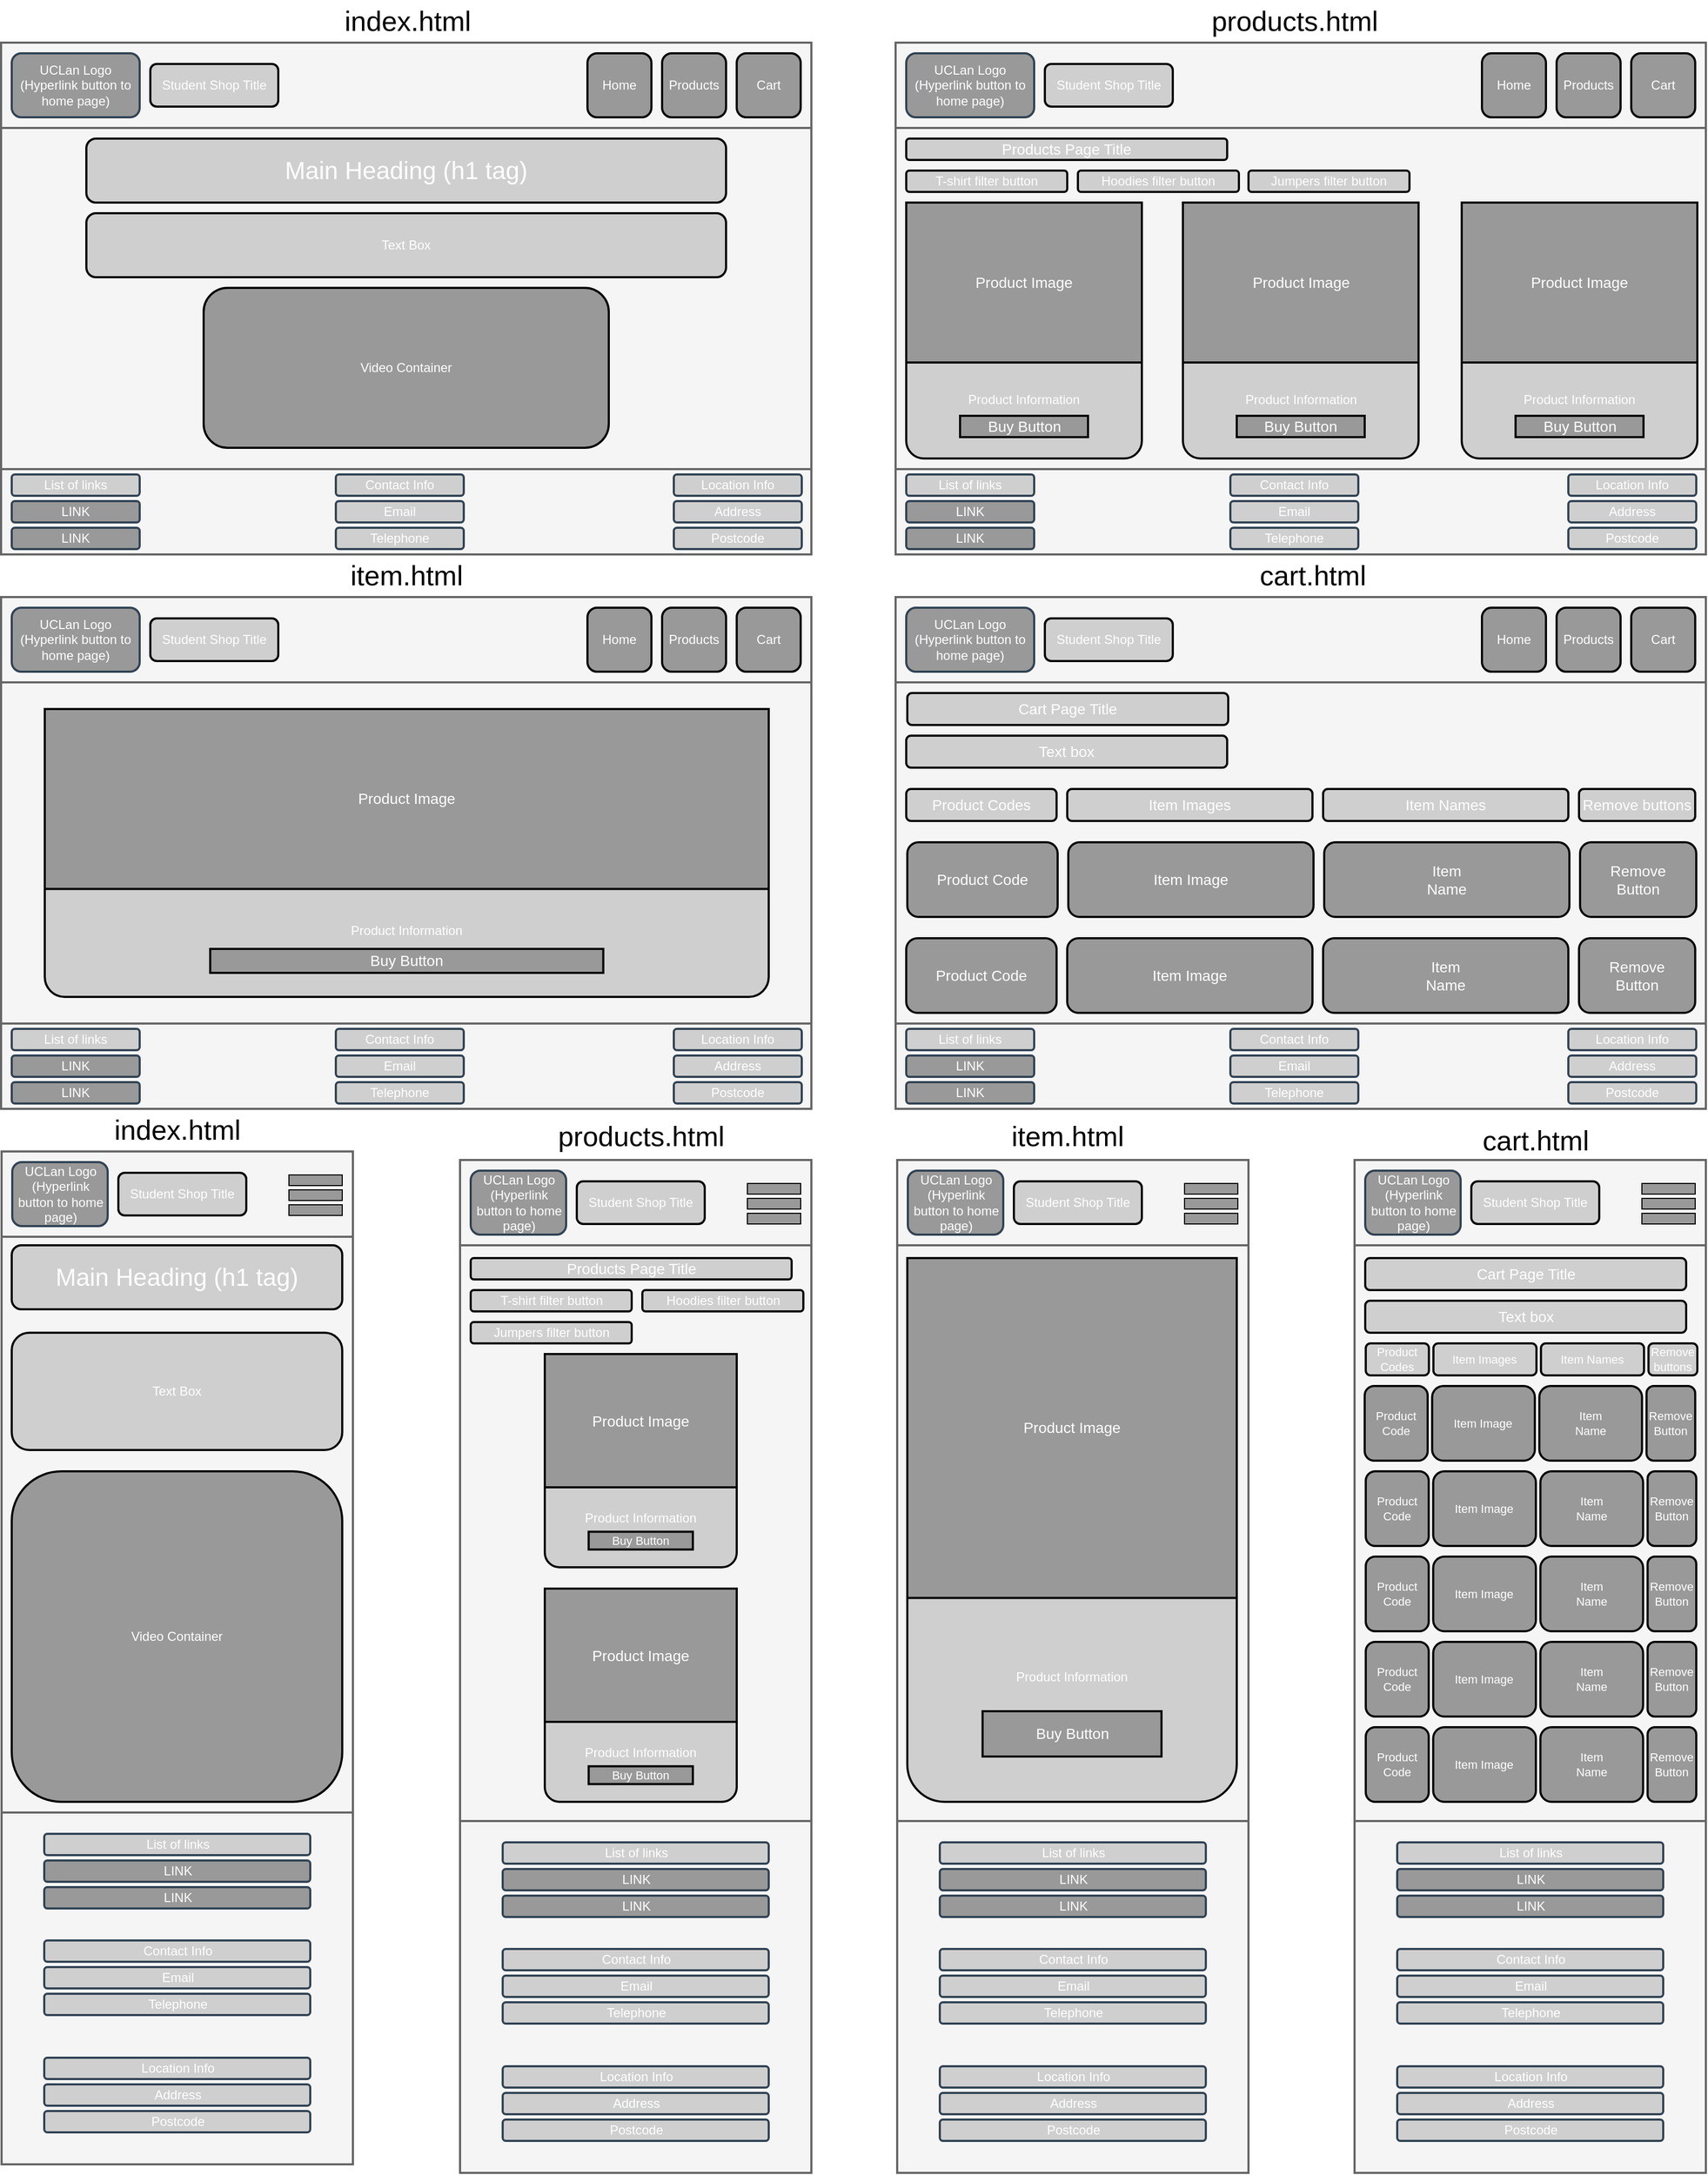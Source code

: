 <mxfile version="16.1.2" type="device"><diagram id="SYtVvGoyW-tfZRGU5qsC" name="Page-1"><mxGraphModel dx="2372" dy="1450" grid="1" gridSize="10" guides="1" tooltips="1" connect="1" arrows="1" fold="1" page="1" pageScale="1" pageWidth="1654" pageHeight="2336" math="0" shadow="0"><root><mxCell id="0"/><mxCell id="1" parent="0"/><mxCell id="L9FOthYa53qjM_iDiyGH-1" value="" style="rounded=0;whiteSpace=wrap;html=1;fillColor=#f5f5f5;fontColor=#333333;strokeColor=#666666;strokeWidth=2;sketch=0;glass=0;" parent="1" vertex="1"><mxGeometry x="40" y="40" width="760" height="480" as="geometry"/></mxCell><mxCell id="L9FOthYa53qjM_iDiyGH-2" value="" style="rounded=0;whiteSpace=wrap;html=1;strokeWidth=2;fillColor=#f5f5f5;fontColor=#333333;strokeColor=#666666;sketch=0;glass=0;" parent="1" vertex="1"><mxGeometry x="40" y="40" width="760" height="80" as="geometry"/></mxCell><mxCell id="L9FOthYa53qjM_iDiyGH-3" value="UCLan Logo&lt;br&gt;(Hyperlink button to home page)" style="rounded=1;whiteSpace=wrap;html=1;strokeWidth=2;fillColor=#999999;fontColor=#ffffff;strokeColor=#314354;sketch=0;glass=0;" parent="1" vertex="1"><mxGeometry x="50" y="50" width="120" height="60" as="geometry"/></mxCell><mxCell id="L9FOthYa53qjM_iDiyGH-4" value="Student Shop Title" style="rounded=1;whiteSpace=wrap;html=1;strokeWidth=2;fillColor=#CFCFCF;fontColor=#FFFFFF;sketch=0;glass=0;" parent="1" vertex="1"><mxGeometry x="180" y="60" width="120" height="40" as="geometry"/></mxCell><mxCell id="L9FOthYa53qjM_iDiyGH-5" value="Cart" style="rounded=1;whiteSpace=wrap;html=1;strokeWidth=2;fillColor=#999999;fontColor=#FFFFFF;sketch=0;glass=0;" parent="1" vertex="1"><mxGeometry x="730" y="50" width="60" height="60" as="geometry"/></mxCell><mxCell id="L9FOthYa53qjM_iDiyGH-6" value="Products" style="rounded=1;whiteSpace=wrap;html=1;strokeWidth=2;fillColor=#999999;fontColor=#FFFFFF;sketch=0;glass=0;" parent="1" vertex="1"><mxGeometry x="660" y="50" width="60" height="60" as="geometry"/></mxCell><mxCell id="L9FOthYa53qjM_iDiyGH-7" value="Home" style="rounded=1;whiteSpace=wrap;html=1;strokeWidth=2;fillColor=#999999;fontColor=#FFFFFF;sketch=0;glass=0;" parent="1" vertex="1"><mxGeometry x="590" y="50" width="60" height="60" as="geometry"/></mxCell><mxCell id="L9FOthYa53qjM_iDiyGH-8" value="" style="rounded=0;whiteSpace=wrap;html=1;strokeWidth=2;fillColor=#f5f5f5;fontColor=#333333;strokeColor=#666666;sketch=0;glass=0;" parent="1" vertex="1"><mxGeometry x="40" y="440" width="760" height="80" as="geometry"/></mxCell><mxCell id="L9FOthYa53qjM_iDiyGH-10" value="List of links" style="rounded=1;whiteSpace=wrap;html=1;strokeWidth=2;fillColor=#CFCFCF;fontColor=#ffffff;strokeColor=#314354;sketch=0;glass=0;" parent="1" vertex="1"><mxGeometry x="50" y="445" width="120" height="20" as="geometry"/></mxCell><mxCell id="L9FOthYa53qjM_iDiyGH-11" value="LINK" style="rounded=1;whiteSpace=wrap;html=1;strokeWidth=2;fillColor=#999999;fontColor=#ffffff;strokeColor=#314354;sketch=0;glass=0;" parent="1" vertex="1"><mxGeometry x="50" y="470" width="120" height="20" as="geometry"/></mxCell><mxCell id="L9FOthYa53qjM_iDiyGH-12" value="LINK" style="rounded=1;whiteSpace=wrap;html=1;strokeWidth=2;fillColor=#999999;fontColor=#ffffff;strokeColor=#314354;sketch=0;glass=0;" parent="1" vertex="1"><mxGeometry x="50" y="495" width="120" height="20" as="geometry"/></mxCell><mxCell id="L9FOthYa53qjM_iDiyGH-13" value="Main Heading (h1 tag)" style="rounded=1;whiteSpace=wrap;html=1;fontColor=#FFFFFF;strokeWidth=2;fillColor=#CFCFCF;fontSize=23;sketch=0;glass=0;" parent="1" vertex="1"><mxGeometry x="120" y="130" width="600" height="60" as="geometry"/></mxCell><mxCell id="L9FOthYa53qjM_iDiyGH-14" value="Text Box" style="rounded=1;whiteSpace=wrap;html=1;fontColor=#FFFFFF;strokeWidth=2;fillColor=#CFCFCF;sketch=0;glass=0;" parent="1" vertex="1"><mxGeometry x="120" y="200" width="600" height="60" as="geometry"/></mxCell><mxCell id="L9FOthYa53qjM_iDiyGH-15" value="Video Container" style="rounded=1;whiteSpace=wrap;html=1;fontColor=#FFFFFF;strokeWidth=2;fillColor=#999999;sketch=0;glass=0;" parent="1" vertex="1"><mxGeometry x="230" y="270" width="380" height="150" as="geometry"/></mxCell><mxCell id="L9FOthYa53qjM_iDiyGH-16" value="Contact Info" style="rounded=1;whiteSpace=wrap;html=1;strokeWidth=2;fillColor=#CFCFCF;fontColor=#ffffff;strokeColor=#314354;sketch=0;glass=0;" parent="1" vertex="1"><mxGeometry x="354" y="445" width="120" height="20" as="geometry"/></mxCell><mxCell id="L9FOthYa53qjM_iDiyGH-17" value="Email" style="rounded=1;whiteSpace=wrap;html=1;strokeWidth=2;fillColor=#CFCFCF;fontColor=#ffffff;strokeColor=#314354;sketch=0;glass=0;" parent="1" vertex="1"><mxGeometry x="354" y="470" width="120" height="20" as="geometry"/></mxCell><mxCell id="L9FOthYa53qjM_iDiyGH-18" value="Telephone" style="rounded=1;whiteSpace=wrap;html=1;strokeWidth=2;fillColor=#CFCFCF;fontColor=#ffffff;strokeColor=#314354;sketch=0;glass=0;" parent="1" vertex="1"><mxGeometry x="354" y="495" width="120" height="20" as="geometry"/></mxCell><mxCell id="L9FOthYa53qjM_iDiyGH-19" value="Location Info" style="rounded=1;whiteSpace=wrap;html=1;strokeWidth=2;fillColor=#CFCFCF;fontColor=#ffffff;strokeColor=#314354;sketch=0;glass=0;" parent="1" vertex="1"><mxGeometry x="671" y="445" width="120" height="20" as="geometry"/></mxCell><mxCell id="L9FOthYa53qjM_iDiyGH-20" value="Address" style="rounded=1;whiteSpace=wrap;html=1;strokeWidth=2;fillColor=#CFCFCF;fontColor=#ffffff;strokeColor=#314354;sketch=0;glass=0;" parent="1" vertex="1"><mxGeometry x="671" y="470" width="120" height="20" as="geometry"/></mxCell><mxCell id="L9FOthYa53qjM_iDiyGH-21" value="Postcode" style="rounded=1;whiteSpace=wrap;html=1;strokeWidth=2;fillColor=#CFCFCF;fontColor=#ffffff;strokeColor=#314354;sketch=0;glass=0;" parent="1" vertex="1"><mxGeometry x="671" y="495" width="120" height="20" as="geometry"/></mxCell><mxCell id="L9FOthYa53qjM_iDiyGH-22" value="" style="rounded=0;whiteSpace=wrap;html=1;fillColor=#f5f5f5;fontColor=#333333;strokeColor=#666666;strokeWidth=2;sketch=0;glass=0;" parent="1" vertex="1"><mxGeometry x="879" y="40" width="760" height="480" as="geometry"/></mxCell><mxCell id="L9FOthYa53qjM_iDiyGH-23" value="" style="rounded=0;whiteSpace=wrap;html=1;strokeWidth=2;fillColor=#f5f5f5;fontColor=#333333;strokeColor=#666666;sketch=0;glass=0;" parent="1" vertex="1"><mxGeometry x="879" y="40" width="760" height="80" as="geometry"/></mxCell><mxCell id="L9FOthYa53qjM_iDiyGH-24" value="UCLan Logo&lt;br&gt;(Hyperlink button to home page)" style="rounded=1;whiteSpace=wrap;html=1;strokeWidth=2;fillColor=#999999;fontColor=#ffffff;strokeColor=#314354;sketch=0;glass=0;" parent="1" vertex="1"><mxGeometry x="889" y="50" width="120" height="60" as="geometry"/></mxCell><mxCell id="L9FOthYa53qjM_iDiyGH-25" value="Student Shop Title" style="rounded=1;whiteSpace=wrap;html=1;strokeWidth=2;fillColor=#CFCFCF;fontColor=#FFFFFF;sketch=0;glass=0;" parent="1" vertex="1"><mxGeometry x="1019" y="60" width="120" height="40" as="geometry"/></mxCell><mxCell id="L9FOthYa53qjM_iDiyGH-26" value="Cart" style="rounded=1;whiteSpace=wrap;html=1;strokeWidth=2;fillColor=#999999;fontColor=#FFFFFF;sketch=0;glass=0;" parent="1" vertex="1"><mxGeometry x="1569" y="50" width="60" height="60" as="geometry"/></mxCell><mxCell id="L9FOthYa53qjM_iDiyGH-27" value="Products" style="rounded=1;whiteSpace=wrap;html=1;strokeWidth=2;fillColor=#999999;fontColor=#FFFFFF;sketch=0;glass=0;" parent="1" vertex="1"><mxGeometry x="1499" y="50" width="60" height="60" as="geometry"/></mxCell><mxCell id="L9FOthYa53qjM_iDiyGH-28" value="Home" style="rounded=1;whiteSpace=wrap;html=1;strokeWidth=2;fillColor=#999999;fontColor=#FFFFFF;sketch=0;glass=0;" parent="1" vertex="1"><mxGeometry x="1429" y="50" width="60" height="60" as="geometry"/></mxCell><mxCell id="L9FOthYa53qjM_iDiyGH-29" value="" style="rounded=0;whiteSpace=wrap;html=1;strokeWidth=2;fillColor=#f5f5f5;fontColor=#333333;strokeColor=#666666;sketch=0;glass=0;" parent="1" vertex="1"><mxGeometry x="879" y="440" width="760" height="80" as="geometry"/></mxCell><mxCell id="L9FOthYa53qjM_iDiyGH-30" value="List of links" style="rounded=1;whiteSpace=wrap;html=1;strokeWidth=2;fillColor=#CFCFCF;fontColor=#ffffff;strokeColor=#314354;sketch=0;glass=0;" parent="1" vertex="1"><mxGeometry x="889" y="445" width="120" height="20" as="geometry"/></mxCell><mxCell id="L9FOthYa53qjM_iDiyGH-31" value="LINK" style="rounded=1;whiteSpace=wrap;html=1;strokeWidth=2;fillColor=#999999;fontColor=#ffffff;strokeColor=#314354;sketch=0;glass=0;" parent="1" vertex="1"><mxGeometry x="889" y="470" width="120" height="20" as="geometry"/></mxCell><mxCell id="L9FOthYa53qjM_iDiyGH-32" value="LINK" style="rounded=1;whiteSpace=wrap;html=1;strokeWidth=2;fillColor=#999999;fontColor=#ffffff;strokeColor=#314354;sketch=0;glass=0;" parent="1" vertex="1"><mxGeometry x="889" y="495" width="120" height="20" as="geometry"/></mxCell><mxCell id="L9FOthYa53qjM_iDiyGH-33" value="Products Page Title" style="rounded=1;whiteSpace=wrap;html=1;fontColor=#FFFFFF;strokeWidth=2;fillColor=#CFCFCF;fontSize=14;sketch=0;glass=0;" parent="1" vertex="1"><mxGeometry x="889" y="130" width="301" height="20" as="geometry"/></mxCell><mxCell id="L9FOthYa53qjM_iDiyGH-34" value="T-shirt filter button" style="rounded=1;whiteSpace=wrap;html=1;fontColor=#FFFFFF;strokeWidth=2;fillColor=#CFCFCF;sketch=0;glass=0;" parent="1" vertex="1"><mxGeometry x="889" y="160" width="151" height="20" as="geometry"/></mxCell><mxCell id="L9FOthYa53qjM_iDiyGH-36" value="Contact Info" style="rounded=1;whiteSpace=wrap;html=1;strokeWidth=2;fillColor=#CFCFCF;fontColor=#ffffff;strokeColor=#314354;sketch=0;glass=0;" parent="1" vertex="1"><mxGeometry x="1193" y="445" width="120" height="20" as="geometry"/></mxCell><mxCell id="L9FOthYa53qjM_iDiyGH-37" value="Email" style="rounded=1;whiteSpace=wrap;html=1;strokeWidth=2;fillColor=#CFCFCF;fontColor=#ffffff;strokeColor=#314354;sketch=0;glass=0;" parent="1" vertex="1"><mxGeometry x="1193" y="470" width="120" height="20" as="geometry"/></mxCell><mxCell id="L9FOthYa53qjM_iDiyGH-38" value="Telephone" style="rounded=1;whiteSpace=wrap;html=1;strokeWidth=2;fillColor=#CFCFCF;fontColor=#ffffff;strokeColor=#314354;sketch=0;glass=0;" parent="1" vertex="1"><mxGeometry x="1193" y="495" width="120" height="20" as="geometry"/></mxCell><mxCell id="L9FOthYa53qjM_iDiyGH-39" value="Location Info" style="rounded=1;whiteSpace=wrap;html=1;strokeWidth=2;fillColor=#CFCFCF;fontColor=#ffffff;strokeColor=#314354;sketch=0;glass=0;" parent="1" vertex="1"><mxGeometry x="1510" y="445" width="120" height="20" as="geometry"/></mxCell><mxCell id="L9FOthYa53qjM_iDiyGH-40" value="Address" style="rounded=1;whiteSpace=wrap;html=1;strokeWidth=2;fillColor=#CFCFCF;fontColor=#ffffff;strokeColor=#314354;sketch=0;glass=0;" parent="1" vertex="1"><mxGeometry x="1510" y="470" width="120" height="20" as="geometry"/></mxCell><mxCell id="L9FOthYa53qjM_iDiyGH-41" value="Postcode" style="rounded=1;whiteSpace=wrap;html=1;strokeWidth=2;fillColor=#CFCFCF;fontColor=#ffffff;strokeColor=#314354;sketch=0;glass=0;" parent="1" vertex="1"><mxGeometry x="1510" y="495" width="120" height="20" as="geometry"/></mxCell><mxCell id="L9FOthYa53qjM_iDiyGH-42" value="Hoodies filter button" style="rounded=1;whiteSpace=wrap;html=1;fontColor=#FFFFFF;strokeWidth=2;fillColor=#CFCFCF;sketch=0;glass=0;" parent="1" vertex="1"><mxGeometry x="1050" y="160" width="151" height="20" as="geometry"/></mxCell><mxCell id="L9FOthYa53qjM_iDiyGH-43" value="Jumpers filter button" style="rounded=1;whiteSpace=wrap;html=1;fontColor=#FFFFFF;strokeWidth=2;fillColor=#CFCFCF;sketch=0;glass=0;" parent="1" vertex="1"><mxGeometry x="1210" y="160" width="151" height="20" as="geometry"/></mxCell><mxCell id="L9FOthYa53qjM_iDiyGH-49" value="" style="group;sketch=0;glass=0;" parent="1" vertex="1" connectable="0"><mxGeometry x="889" y="190" width="221" height="240" as="geometry"/></mxCell><mxCell id="L9FOthYa53qjM_iDiyGH-35" value="Product Information" style="rounded=1;whiteSpace=wrap;html=1;fontColor=#FFFFFF;strokeWidth=2;fillColor=#CFCFCF;sketch=0;glass=0;" parent="L9FOthYa53qjM_iDiyGH-49" vertex="1"><mxGeometry y="130" width="221" height="110" as="geometry"/></mxCell><mxCell id="L9FOthYa53qjM_iDiyGH-46" value="Product Image" style="rounded=0;whiteSpace=wrap;html=1;fontSize=14;fontColor=#FFFFFF;strokeWidth=2;fillColor=#999999;sketch=0;glass=0;" parent="L9FOthYa53qjM_iDiyGH-49" vertex="1"><mxGeometry width="221" height="150" as="geometry"/></mxCell><mxCell id="L9FOthYa53qjM_iDiyGH-48" value="Buy Button" style="rounded=0;whiteSpace=wrap;html=1;fontSize=14;fontColor=#FFFFFF;strokeWidth=2;fillColor=#999999;sketch=0;glass=0;" parent="L9FOthYa53qjM_iDiyGH-49" vertex="1"><mxGeometry x="50.5" y="200" width="120" height="20" as="geometry"/></mxCell><mxCell id="L9FOthYa53qjM_iDiyGH-58" value="" style="rounded=0;whiteSpace=wrap;html=1;fillColor=#f5f5f5;fontColor=#333333;strokeColor=#666666;strokeWidth=2;sketch=0;glass=0;" parent="1" vertex="1"><mxGeometry x="40" y="560" width="760" height="480" as="geometry"/></mxCell><mxCell id="L9FOthYa53qjM_iDiyGH-59" value="" style="rounded=0;whiteSpace=wrap;html=1;strokeWidth=2;fillColor=#f5f5f5;fontColor=#333333;strokeColor=#666666;sketch=0;glass=0;" parent="1" vertex="1"><mxGeometry x="40" y="560" width="760" height="80" as="geometry"/></mxCell><mxCell id="L9FOthYa53qjM_iDiyGH-60" value="UCLan Logo&lt;br&gt;(Hyperlink button to home page)" style="rounded=1;whiteSpace=wrap;html=1;strokeWidth=2;fillColor=#999999;fontColor=#ffffff;strokeColor=#314354;sketch=0;glass=0;" parent="1" vertex="1"><mxGeometry x="50" y="570" width="120" height="60" as="geometry"/></mxCell><mxCell id="L9FOthYa53qjM_iDiyGH-61" value="Student Shop Title" style="rounded=1;whiteSpace=wrap;html=1;strokeWidth=2;fillColor=#CFCFCF;fontColor=#FFFFFF;sketch=0;glass=0;" parent="1" vertex="1"><mxGeometry x="180" y="580" width="120" height="40" as="geometry"/></mxCell><mxCell id="L9FOthYa53qjM_iDiyGH-62" value="Cart" style="rounded=1;whiteSpace=wrap;html=1;strokeWidth=2;fillColor=#999999;fontColor=#FFFFFF;sketch=0;glass=0;" parent="1" vertex="1"><mxGeometry x="730" y="570" width="60" height="60" as="geometry"/></mxCell><mxCell id="L9FOthYa53qjM_iDiyGH-63" value="Products" style="rounded=1;whiteSpace=wrap;html=1;strokeWidth=2;fillColor=#999999;fontColor=#FFFFFF;sketch=0;glass=0;" parent="1" vertex="1"><mxGeometry x="660" y="570" width="60" height="60" as="geometry"/></mxCell><mxCell id="L9FOthYa53qjM_iDiyGH-64" value="Home" style="rounded=1;whiteSpace=wrap;html=1;strokeWidth=2;fillColor=#999999;fontColor=#FFFFFF;sketch=0;glass=0;" parent="1" vertex="1"><mxGeometry x="590" y="570" width="60" height="60" as="geometry"/></mxCell><mxCell id="L9FOthYa53qjM_iDiyGH-65" value="" style="rounded=0;whiteSpace=wrap;html=1;strokeWidth=2;fillColor=#f5f5f5;fontColor=#333333;strokeColor=#666666;sketch=0;glass=0;" parent="1" vertex="1"><mxGeometry x="40" y="960" width="760" height="80" as="geometry"/></mxCell><mxCell id="L9FOthYa53qjM_iDiyGH-66" value="List of links" style="rounded=1;whiteSpace=wrap;html=1;strokeWidth=2;fillColor=#CFCFCF;fontColor=#ffffff;strokeColor=#314354;sketch=0;glass=0;" parent="1" vertex="1"><mxGeometry x="50" y="965" width="120" height="20" as="geometry"/></mxCell><mxCell id="L9FOthYa53qjM_iDiyGH-67" value="LINK" style="rounded=1;whiteSpace=wrap;html=1;strokeWidth=2;fillColor=#999999;fontColor=#ffffff;strokeColor=#314354;sketch=0;glass=0;" parent="1" vertex="1"><mxGeometry x="50" y="990" width="120" height="20" as="geometry"/></mxCell><mxCell id="L9FOthYa53qjM_iDiyGH-68" value="LINK" style="rounded=1;whiteSpace=wrap;html=1;strokeWidth=2;fillColor=#999999;fontColor=#ffffff;strokeColor=#314354;sketch=0;glass=0;" parent="1" vertex="1"><mxGeometry x="50" y="1015" width="120" height="20" as="geometry"/></mxCell><mxCell id="L9FOthYa53qjM_iDiyGH-72" value="Contact Info" style="rounded=1;whiteSpace=wrap;html=1;strokeWidth=2;fillColor=#CFCFCF;fontColor=#ffffff;strokeColor=#314354;sketch=0;glass=0;" parent="1" vertex="1"><mxGeometry x="354" y="965" width="120" height="20" as="geometry"/></mxCell><mxCell id="L9FOthYa53qjM_iDiyGH-73" value="Email" style="rounded=1;whiteSpace=wrap;html=1;strokeWidth=2;fillColor=#CFCFCF;fontColor=#ffffff;strokeColor=#314354;sketch=0;glass=0;" parent="1" vertex="1"><mxGeometry x="354" y="990" width="120" height="20" as="geometry"/></mxCell><mxCell id="L9FOthYa53qjM_iDiyGH-74" value="Telephone" style="rounded=1;whiteSpace=wrap;html=1;strokeWidth=2;fillColor=#CFCFCF;fontColor=#ffffff;strokeColor=#314354;sketch=0;glass=0;" parent="1" vertex="1"><mxGeometry x="354" y="1015" width="120" height="20" as="geometry"/></mxCell><mxCell id="L9FOthYa53qjM_iDiyGH-75" value="Location Info" style="rounded=1;whiteSpace=wrap;html=1;strokeWidth=2;fillColor=#CFCFCF;fontColor=#ffffff;strokeColor=#314354;sketch=0;glass=0;" parent="1" vertex="1"><mxGeometry x="671" y="965" width="120" height="20" as="geometry"/></mxCell><mxCell id="L9FOthYa53qjM_iDiyGH-76" value="Address" style="rounded=1;whiteSpace=wrap;html=1;strokeWidth=2;fillColor=#CFCFCF;fontColor=#ffffff;strokeColor=#314354;sketch=0;glass=0;" parent="1" vertex="1"><mxGeometry x="671" y="990" width="120" height="20" as="geometry"/></mxCell><mxCell id="L9FOthYa53qjM_iDiyGH-77" value="Postcode" style="rounded=1;whiteSpace=wrap;html=1;strokeWidth=2;fillColor=#CFCFCF;fontColor=#ffffff;strokeColor=#314354;sketch=0;glass=0;" parent="1" vertex="1"><mxGeometry x="671" y="1015" width="120" height="20" as="geometry"/></mxCell><mxCell id="L9FOthYa53qjM_iDiyGH-78" value="" style="rounded=0;whiteSpace=wrap;html=1;fillColor=#f5f5f5;fontColor=#333333;strokeColor=#666666;strokeWidth=2;sketch=0;glass=0;" parent="1" vertex="1"><mxGeometry x="879" y="560" width="760" height="480" as="geometry"/></mxCell><mxCell id="L9FOthYa53qjM_iDiyGH-79" value="" style="rounded=0;whiteSpace=wrap;html=1;strokeWidth=2;fillColor=#f5f5f5;fontColor=#333333;strokeColor=#666666;sketch=0;glass=0;" parent="1" vertex="1"><mxGeometry x="879" y="560" width="760" height="80" as="geometry"/></mxCell><mxCell id="L9FOthYa53qjM_iDiyGH-80" value="UCLan Logo&lt;br&gt;(Hyperlink button to home page)" style="rounded=1;whiteSpace=wrap;html=1;strokeWidth=2;fillColor=#999999;fontColor=#ffffff;strokeColor=#314354;sketch=0;glass=0;" parent="1" vertex="1"><mxGeometry x="889" y="570" width="120" height="60" as="geometry"/></mxCell><mxCell id="L9FOthYa53qjM_iDiyGH-81" value="Student Shop Title" style="rounded=1;whiteSpace=wrap;html=1;strokeWidth=2;fillColor=#CFCFCF;fontColor=#FFFFFF;sketch=0;glass=0;" parent="1" vertex="1"><mxGeometry x="1019" y="580" width="120" height="40" as="geometry"/></mxCell><mxCell id="L9FOthYa53qjM_iDiyGH-82" value="Cart" style="rounded=1;whiteSpace=wrap;html=1;strokeWidth=2;fillColor=#999999;fontColor=#FFFFFF;sketch=0;glass=0;" parent="1" vertex="1"><mxGeometry x="1569" y="570" width="60" height="60" as="geometry"/></mxCell><mxCell id="L9FOthYa53qjM_iDiyGH-83" value="Products" style="rounded=1;whiteSpace=wrap;html=1;strokeWidth=2;fillColor=#999999;fontColor=#FFFFFF;sketch=0;glass=0;" parent="1" vertex="1"><mxGeometry x="1499" y="570" width="60" height="60" as="geometry"/></mxCell><mxCell id="L9FOthYa53qjM_iDiyGH-84" value="Home" style="rounded=1;whiteSpace=wrap;html=1;strokeWidth=2;fillColor=#999999;fontColor=#FFFFFF;sketch=0;glass=0;" parent="1" vertex="1"><mxGeometry x="1429" y="570" width="60" height="60" as="geometry"/></mxCell><mxCell id="L9FOthYa53qjM_iDiyGH-85" value="" style="rounded=0;whiteSpace=wrap;html=1;strokeWidth=2;fillColor=#f5f5f5;fontColor=#333333;strokeColor=#666666;sketch=0;glass=0;" parent="1" vertex="1"><mxGeometry x="879" y="960" width="760" height="80" as="geometry"/></mxCell><mxCell id="L9FOthYa53qjM_iDiyGH-86" value="List of links" style="rounded=1;whiteSpace=wrap;html=1;strokeWidth=2;fillColor=#CFCFCF;fontColor=#ffffff;strokeColor=#314354;sketch=0;glass=0;" parent="1" vertex="1"><mxGeometry x="889" y="965" width="120" height="20" as="geometry"/></mxCell><mxCell id="L9FOthYa53qjM_iDiyGH-87" value="LINK" style="rounded=1;whiteSpace=wrap;html=1;strokeWidth=2;fillColor=#999999;fontColor=#ffffff;strokeColor=#314354;sketch=0;glass=0;" parent="1" vertex="1"><mxGeometry x="889" y="990" width="120" height="20" as="geometry"/></mxCell><mxCell id="L9FOthYa53qjM_iDiyGH-88" value="LINK" style="rounded=1;whiteSpace=wrap;html=1;strokeWidth=2;fillColor=#999999;fontColor=#ffffff;strokeColor=#314354;sketch=0;glass=0;" parent="1" vertex="1"><mxGeometry x="889" y="1015" width="120" height="20" as="geometry"/></mxCell><mxCell id="L9FOthYa53qjM_iDiyGH-91" value="Contact Info" style="rounded=1;whiteSpace=wrap;html=1;strokeWidth=2;fillColor=#CFCFCF;fontColor=#ffffff;strokeColor=#314354;sketch=0;glass=0;" parent="1" vertex="1"><mxGeometry x="1193" y="965" width="120" height="20" as="geometry"/></mxCell><mxCell id="L9FOthYa53qjM_iDiyGH-92" value="Email" style="rounded=1;whiteSpace=wrap;html=1;strokeWidth=2;fillColor=#CFCFCF;fontColor=#ffffff;strokeColor=#314354;sketch=0;glass=0;" parent="1" vertex="1"><mxGeometry x="1193" y="990" width="120" height="20" as="geometry"/></mxCell><mxCell id="L9FOthYa53qjM_iDiyGH-93" value="Telephone" style="rounded=1;whiteSpace=wrap;html=1;strokeWidth=2;fillColor=#CFCFCF;fontColor=#ffffff;strokeColor=#314354;sketch=0;glass=0;" parent="1" vertex="1"><mxGeometry x="1193" y="1015" width="120" height="20" as="geometry"/></mxCell><mxCell id="L9FOthYa53qjM_iDiyGH-94" value="Location Info" style="rounded=1;whiteSpace=wrap;html=1;strokeWidth=2;fillColor=#CFCFCF;fontColor=#ffffff;strokeColor=#314354;sketch=0;glass=0;" parent="1" vertex="1"><mxGeometry x="1510" y="965" width="120" height="20" as="geometry"/></mxCell><mxCell id="L9FOthYa53qjM_iDiyGH-95" value="Address" style="rounded=1;whiteSpace=wrap;html=1;strokeWidth=2;fillColor=#CFCFCF;fontColor=#ffffff;strokeColor=#314354;sketch=0;glass=0;" parent="1" vertex="1"><mxGeometry x="1510" y="990" width="120" height="20" as="geometry"/></mxCell><mxCell id="L9FOthYa53qjM_iDiyGH-96" value="Postcode" style="rounded=1;whiteSpace=wrap;html=1;strokeWidth=2;fillColor=#CFCFCF;fontColor=#ffffff;strokeColor=#314354;sketch=0;glass=0;" parent="1" vertex="1"><mxGeometry x="1510" y="1015" width="120" height="20" as="geometry"/></mxCell><mxCell id="L9FOthYa53qjM_iDiyGH-112" value="" style="group;sketch=0;glass=0;" parent="1" vertex="1" connectable="0"><mxGeometry x="1148.5" y="190" width="221" height="240" as="geometry"/></mxCell><mxCell id="L9FOthYa53qjM_iDiyGH-113" value="Product Information" style="rounded=1;whiteSpace=wrap;html=1;fontColor=#FFFFFF;strokeWidth=2;fillColor=#CFCFCF;sketch=0;glass=0;" parent="L9FOthYa53qjM_iDiyGH-112" vertex="1"><mxGeometry y="130" width="221" height="110" as="geometry"/></mxCell><mxCell id="L9FOthYa53qjM_iDiyGH-114" value="Product Image" style="rounded=0;whiteSpace=wrap;html=1;fontSize=14;fontColor=#FFFFFF;strokeWidth=2;fillColor=#999999;sketch=0;glass=0;" parent="L9FOthYa53qjM_iDiyGH-112" vertex="1"><mxGeometry width="221" height="150" as="geometry"/></mxCell><mxCell id="L9FOthYa53qjM_iDiyGH-115" value="Buy Button" style="rounded=0;whiteSpace=wrap;html=1;fontSize=14;fontColor=#FFFFFF;strokeWidth=2;fillColor=#999999;sketch=0;glass=0;" parent="L9FOthYa53qjM_iDiyGH-112" vertex="1"><mxGeometry x="50.5" y="200" width="120" height="20" as="geometry"/></mxCell><mxCell id="L9FOthYa53qjM_iDiyGH-116" value="" style="group;sketch=0;glass=0;" parent="1" vertex="1" connectable="0"><mxGeometry x="1410" y="190" width="221" height="240" as="geometry"/></mxCell><mxCell id="L9FOthYa53qjM_iDiyGH-117" value="Product Information" style="rounded=1;whiteSpace=wrap;html=1;fontColor=#FFFFFF;strokeWidth=2;fillColor=#CFCFCF;sketch=0;glass=0;" parent="L9FOthYa53qjM_iDiyGH-116" vertex="1"><mxGeometry y="130" width="221" height="110" as="geometry"/></mxCell><mxCell id="L9FOthYa53qjM_iDiyGH-118" value="Product Image" style="rounded=0;whiteSpace=wrap;html=1;fontSize=14;fontColor=#FFFFFF;strokeWidth=2;fillColor=#999999;sketch=0;glass=0;" parent="L9FOthYa53qjM_iDiyGH-116" vertex="1"><mxGeometry width="221" height="150" as="geometry"/></mxCell><mxCell id="L9FOthYa53qjM_iDiyGH-119" value="Buy Button" style="rounded=0;whiteSpace=wrap;html=1;fontSize=14;fontColor=#FFFFFF;strokeWidth=2;fillColor=#999999;sketch=0;glass=0;" parent="L9FOthYa53qjM_iDiyGH-116" vertex="1"><mxGeometry x="50.5" y="200" width="120" height="20" as="geometry"/></mxCell><mxCell id="L9FOthYa53qjM_iDiyGH-120" value="" style="group;sketch=0;glass=0;" parent="1" vertex="1" connectable="0"><mxGeometry x="81" y="665" width="679" height="270" as="geometry"/></mxCell><mxCell id="L9FOthYa53qjM_iDiyGH-121" value="Product Information" style="rounded=1;whiteSpace=wrap;html=1;fontColor=#FFFFFF;strokeWidth=2;fillColor=#CFCFCF;sketch=0;glass=0;" parent="L9FOthYa53qjM_iDiyGH-120" vertex="1"><mxGeometry y="146.25" width="679" height="123.75" as="geometry"/></mxCell><mxCell id="L9FOthYa53qjM_iDiyGH-122" value="Product Image" style="rounded=0;whiteSpace=wrap;html=1;fontSize=14;fontColor=#FFFFFF;strokeWidth=2;fillColor=#999999;sketch=0;glass=0;" parent="L9FOthYa53qjM_iDiyGH-120" vertex="1"><mxGeometry width="679" height="168.75" as="geometry"/></mxCell><mxCell id="L9FOthYa53qjM_iDiyGH-123" value="Buy Button" style="rounded=0;whiteSpace=wrap;html=1;fontSize=14;fontColor=#FFFFFF;strokeWidth=2;fillColor=#999999;sketch=0;glass=0;" parent="L9FOthYa53qjM_iDiyGH-120" vertex="1"><mxGeometry x="155.156" y="225" width="368.688" height="22.5" as="geometry"/></mxCell><mxCell id="L9FOthYa53qjM_iDiyGH-124" value="Cart Page Title&lt;span style=&quot;color: rgba(0 , 0 , 0 , 0) ; font-family: monospace ; font-size: 0px&quot;&gt;%3CmxGraphModel%3E%3Croot%3E%3CmxCell%20id%3D%220%22%2F%3E%3CmxCell%20id%3D%221%22%20parent%3D%220%22%2F%3E%3CmxCell%20id%3D%222%22%20value%3D%22Products%20Page%20Title%22%20style%3D%22rounded%3D1%3BwhiteSpace%3Dwrap%3Bhtml%3D1%3BfontColor%3D%23FFFFFF%3BstrokeWidth%3D2%3BfillColor%3D%23CFCFCF%3BfontSize%3D14%3Bsketch%3D0%3Bglass%3D0%3B%22%20vertex%3D%221%22%20parent%3D%221%22%3E%3CmxGeometry%20x%3D%22889%22%20y%3D%22130%22%20width%3D%22301%22%20height%3D%2220%22%20as%3D%22geometry%22%2F%3E%3C%2FmxCell%3E%3C%2Froot%3E%3C%2FmxGraphModel%3E&lt;/span&gt;" style="rounded=1;whiteSpace=wrap;html=1;fontColor=#FFFFFF;strokeWidth=2;fillColor=#CFCFCF;fontSize=14;sketch=0;glass=0;" parent="1" vertex="1"><mxGeometry x="890" y="650" width="301" height="30" as="geometry"/></mxCell><mxCell id="L9FOthYa53qjM_iDiyGH-125" value="Text box" style="rounded=1;whiteSpace=wrap;html=1;fontColor=#FFFFFF;strokeWidth=2;fillColor=#CFCFCF;fontSize=14;sketch=0;glass=0;" parent="1" vertex="1"><mxGeometry x="889" y="690" width="301" height="30" as="geometry"/></mxCell><mxCell id="L9FOthYa53qjM_iDiyGH-130" value="" style="group" parent="1" vertex="1" connectable="0"><mxGeometry x="889" y="740" width="740" height="30" as="geometry"/></mxCell><mxCell id="L9FOthYa53qjM_iDiyGH-126" value="Product Codes" style="rounded=1;whiteSpace=wrap;html=1;fontColor=#FFFFFF;strokeWidth=2;fillColor=#CFCFCF;fontSize=14;sketch=0;glass=0;" parent="L9FOthYa53qjM_iDiyGH-130" vertex="1"><mxGeometry width="141" height="30" as="geometry"/></mxCell><mxCell id="L9FOthYa53qjM_iDiyGH-127" value="Item Images" style="rounded=1;whiteSpace=wrap;html=1;fontColor=#FFFFFF;strokeWidth=2;fillColor=#CFCFCF;fontSize=14;sketch=0;glass=0;" parent="L9FOthYa53qjM_iDiyGH-130" vertex="1"><mxGeometry x="151" width="230" height="30" as="geometry"/></mxCell><mxCell id="L9FOthYa53qjM_iDiyGH-128" value="Item Names" style="rounded=1;whiteSpace=wrap;html=1;fontColor=#FFFFFF;strokeWidth=2;fillColor=#CFCFCF;fontSize=14;sketch=0;glass=0;" parent="L9FOthYa53qjM_iDiyGH-130" vertex="1"><mxGeometry x="391" width="230" height="30" as="geometry"/></mxCell><mxCell id="L9FOthYa53qjM_iDiyGH-129" value="Remove buttons" style="rounded=1;whiteSpace=wrap;html=1;fontColor=#FFFFFF;strokeWidth=2;fillColor=#CFCFCF;fontSize=14;sketch=0;glass=0;" parent="L9FOthYa53qjM_iDiyGH-130" vertex="1"><mxGeometry x="631" width="109" height="30" as="geometry"/></mxCell><mxCell id="L9FOthYa53qjM_iDiyGH-140" value="" style="group" parent="1" vertex="1" connectable="0"><mxGeometry x="890" y="790" width="740" height="70" as="geometry"/></mxCell><mxCell id="L9FOthYa53qjM_iDiyGH-132" value="Product Code" style="rounded=1;whiteSpace=wrap;html=1;fontColor=#FFFFFF;strokeWidth=2;fillColor=#999999;fontSize=14;sketch=0;glass=0;" parent="L9FOthYa53qjM_iDiyGH-140" vertex="1"><mxGeometry width="141" height="70" as="geometry"/></mxCell><mxCell id="L9FOthYa53qjM_iDiyGH-133" value="Item Image" style="rounded=1;whiteSpace=wrap;html=1;fontColor=#FFFFFF;strokeWidth=2;fillColor=#999999;fontSize=14;sketch=0;glass=0;" parent="L9FOthYa53qjM_iDiyGH-140" vertex="1"><mxGeometry x="151" width="230" height="70" as="geometry"/></mxCell><mxCell id="L9FOthYa53qjM_iDiyGH-134" value="Item&lt;br&gt;Name" style="rounded=1;whiteSpace=wrap;html=1;fontColor=#FFFFFF;strokeWidth=2;fillColor=#999999;fontSize=14;sketch=0;glass=0;" parent="L9FOthYa53qjM_iDiyGH-140" vertex="1"><mxGeometry x="391" width="230" height="70" as="geometry"/></mxCell><mxCell id="L9FOthYa53qjM_iDiyGH-135" value="Remove&lt;br&gt;Button" style="rounded=1;whiteSpace=wrap;html=1;fontColor=#FFFFFF;strokeWidth=2;fillColor=#999999;fontSize=14;sketch=0;glass=0;" parent="L9FOthYa53qjM_iDiyGH-140" vertex="1"><mxGeometry x="631" width="109" height="70" as="geometry"/></mxCell><mxCell id="L9FOthYa53qjM_iDiyGH-141" value="" style="group" parent="1" vertex="1" connectable="0"><mxGeometry x="889" y="880" width="740" height="70" as="geometry"/></mxCell><mxCell id="L9FOthYa53qjM_iDiyGH-142" value="Product Code" style="rounded=1;whiteSpace=wrap;html=1;fontColor=#FFFFFF;strokeWidth=2;fillColor=#999999;fontSize=14;sketch=0;glass=0;" parent="L9FOthYa53qjM_iDiyGH-141" vertex="1"><mxGeometry width="141" height="70" as="geometry"/></mxCell><mxCell id="L9FOthYa53qjM_iDiyGH-143" value="Item Image" style="rounded=1;whiteSpace=wrap;html=1;fontColor=#FFFFFF;strokeWidth=2;fillColor=#999999;fontSize=14;sketch=0;glass=0;" parent="L9FOthYa53qjM_iDiyGH-141" vertex="1"><mxGeometry x="151" width="230" height="70" as="geometry"/></mxCell><mxCell id="L9FOthYa53qjM_iDiyGH-144" value="Item&lt;br&gt;Name" style="rounded=1;whiteSpace=wrap;html=1;fontColor=#FFFFFF;strokeWidth=2;fillColor=#999999;fontSize=14;sketch=0;glass=0;" parent="L9FOthYa53qjM_iDiyGH-141" vertex="1"><mxGeometry x="391" width="230" height="70" as="geometry"/></mxCell><mxCell id="L9FOthYa53qjM_iDiyGH-145" value="Remove&lt;br&gt;Button" style="rounded=1;whiteSpace=wrap;html=1;fontColor=#FFFFFF;strokeWidth=2;fillColor=#999999;fontSize=14;sketch=0;glass=0;" parent="L9FOthYa53qjM_iDiyGH-141" vertex="1"><mxGeometry x="631" width="109" height="70" as="geometry"/></mxCell><mxCell id="L9FOthYa53qjM_iDiyGH-146" value="" style="rounded=0;whiteSpace=wrap;html=1;fillColor=#f5f5f5;fontColor=#333333;strokeColor=#666666;strokeWidth=2;sketch=0;glass=0;" parent="1" vertex="1"><mxGeometry x="40.5" y="1080" width="329.5" height="620" as="geometry"/></mxCell><mxCell id="L9FOthYa53qjM_iDiyGH-147" value="" style="rounded=0;whiteSpace=wrap;html=1;strokeWidth=2;fillColor=#f5f5f5;fontColor=#333333;strokeColor=#666666;sketch=0;glass=0;" parent="1" vertex="1"><mxGeometry x="40.5" y="1080" width="329.5" height="80" as="geometry"/></mxCell><mxCell id="L9FOthYa53qjM_iDiyGH-148" value="UCLan Logo&lt;br&gt;(Hyperlink button to home page)" style="rounded=1;whiteSpace=wrap;html=1;strokeWidth=2;fillColor=#999999;fontColor=#ffffff;strokeColor=#314354;sketch=0;glass=0;" parent="1" vertex="1"><mxGeometry x="50.5" y="1090" width="89.5" height="60" as="geometry"/></mxCell><mxCell id="L9FOthYa53qjM_iDiyGH-149" value="Student Shop Title" style="rounded=1;whiteSpace=wrap;html=1;strokeWidth=2;fillColor=#CFCFCF;fontColor=#FFFFFF;sketch=0;glass=0;" parent="1" vertex="1"><mxGeometry x="150" y="1100" width="120" height="40" as="geometry"/></mxCell><mxCell id="L9FOthYa53qjM_iDiyGH-157" value="Main Heading (h1 tag)" style="rounded=1;whiteSpace=wrap;html=1;fontColor=#FFFFFF;strokeWidth=2;fillColor=#CFCFCF;fontSize=23;sketch=0;glass=0;" parent="1" vertex="1"><mxGeometry x="50" y="1168" width="310" height="60" as="geometry"/></mxCell><mxCell id="L9FOthYa53qjM_iDiyGH-158" value="Text Box" style="rounded=1;whiteSpace=wrap;html=1;fontColor=#FFFFFF;strokeWidth=2;fillColor=#CFCFCF;sketch=0;glass=0;" parent="1" vertex="1"><mxGeometry x="50" y="1250" width="310" height="110" as="geometry"/></mxCell><mxCell id="L9FOthYa53qjM_iDiyGH-159" value="Video Container" style="rounded=1;whiteSpace=wrap;html=1;fontColor=#FFFFFF;strokeWidth=2;fillColor=#999999;sketch=0;glass=0;" parent="1" vertex="1"><mxGeometry x="50" y="1380" width="310" height="310" as="geometry"/></mxCell><mxCell id="L9FOthYa53qjM_iDiyGH-166" value="" style="group" parent="1" vertex="1" connectable="0"><mxGeometry x="40.5" y="1700" width="329.5" height="330" as="geometry"/></mxCell><mxCell id="L9FOthYa53qjM_iDiyGH-153" value="" style="rounded=0;whiteSpace=wrap;html=1;strokeWidth=2;fillColor=#f5f5f5;fontColor=#333333;strokeColor=#666666;sketch=0;glass=0;" parent="L9FOthYa53qjM_iDiyGH-166" vertex="1"><mxGeometry width="329.5" height="330" as="geometry"/></mxCell><mxCell id="L9FOthYa53qjM_iDiyGH-154" value="List of links" style="rounded=1;whiteSpace=wrap;html=1;strokeWidth=2;fillColor=#CFCFCF;fontColor=#ffffff;strokeColor=#314354;sketch=0;glass=0;" parent="L9FOthYa53qjM_iDiyGH-166" vertex="1"><mxGeometry x="40" y="20" width="249.5" height="20" as="geometry"/></mxCell><mxCell id="L9FOthYa53qjM_iDiyGH-155" value="LINK" style="rounded=1;whiteSpace=wrap;html=1;strokeWidth=2;fillColor=#999999;fontColor=#ffffff;strokeColor=#314354;sketch=0;glass=0;" parent="L9FOthYa53qjM_iDiyGH-166" vertex="1"><mxGeometry x="40" y="45" width="249.5" height="20" as="geometry"/></mxCell><mxCell id="L9FOthYa53qjM_iDiyGH-156" value="LINK" style="rounded=1;whiteSpace=wrap;html=1;strokeWidth=2;fillColor=#999999;fontColor=#ffffff;strokeColor=#314354;sketch=0;glass=0;" parent="L9FOthYa53qjM_iDiyGH-166" vertex="1"><mxGeometry x="40" y="70" width="249.5" height="20" as="geometry"/></mxCell><mxCell id="L9FOthYa53qjM_iDiyGH-160" value="Contact Info" style="rounded=1;whiteSpace=wrap;html=1;strokeWidth=2;fillColor=#CFCFCF;fontColor=#ffffff;strokeColor=#314354;sketch=0;glass=0;" parent="L9FOthYa53qjM_iDiyGH-166" vertex="1"><mxGeometry x="40" y="120" width="249.5" height="20" as="geometry"/></mxCell><mxCell id="L9FOthYa53qjM_iDiyGH-161" value="Email" style="rounded=1;whiteSpace=wrap;html=1;strokeWidth=2;fillColor=#CFCFCF;fontColor=#ffffff;strokeColor=#314354;sketch=0;glass=0;" parent="L9FOthYa53qjM_iDiyGH-166" vertex="1"><mxGeometry x="40" y="145" width="249.5" height="20" as="geometry"/></mxCell><mxCell id="L9FOthYa53qjM_iDiyGH-162" value="Telephone" style="rounded=1;whiteSpace=wrap;html=1;strokeWidth=2;fillColor=#CFCFCF;fontColor=#ffffff;strokeColor=#314354;sketch=0;glass=0;" parent="L9FOthYa53qjM_iDiyGH-166" vertex="1"><mxGeometry x="40" y="170" width="249.5" height="20" as="geometry"/></mxCell><mxCell id="L9FOthYa53qjM_iDiyGH-163" value="Location Info" style="rounded=1;whiteSpace=wrap;html=1;strokeWidth=2;fillColor=#CFCFCF;fontColor=#ffffff;strokeColor=#314354;sketch=0;glass=0;" parent="L9FOthYa53qjM_iDiyGH-166" vertex="1"><mxGeometry x="40" y="230" width="249.5" height="20" as="geometry"/></mxCell><mxCell id="L9FOthYa53qjM_iDiyGH-164" value="Address" style="rounded=1;whiteSpace=wrap;html=1;strokeWidth=2;fillColor=#CFCFCF;fontColor=#ffffff;strokeColor=#314354;sketch=0;glass=0;" parent="L9FOthYa53qjM_iDiyGH-166" vertex="1"><mxGeometry x="40" y="255" width="249.5" height="20" as="geometry"/></mxCell><mxCell id="L9FOthYa53qjM_iDiyGH-165" value="Postcode" style="rounded=1;whiteSpace=wrap;html=1;strokeWidth=2;fillColor=#CFCFCF;fontColor=#ffffff;strokeColor=#314354;sketch=0;glass=0;" parent="L9FOthYa53qjM_iDiyGH-166" vertex="1"><mxGeometry x="40" y="280" width="249.5" height="20" as="geometry"/></mxCell><mxCell id="L9FOthYa53qjM_iDiyGH-172" value="" style="group" parent="1" vertex="1" connectable="0"><mxGeometry x="310" y="1100" width="50" height="44" as="geometry"/></mxCell><mxCell id="L9FOthYa53qjM_iDiyGH-169" value="" style="rounded=0;whiteSpace=wrap;html=1;glass=0;sketch=0;fontSize=14;fontColor=#FFFFFF;strokeWidth=1;fillColor=#999999;" parent="L9FOthYa53qjM_iDiyGH-172" vertex="1"><mxGeometry y="30" width="50" height="10" as="geometry"/></mxCell><mxCell id="L9FOthYa53qjM_iDiyGH-174" value="" style="group" parent="1" vertex="1" connectable="0"><mxGeometry x="310" y="1086" width="50" height="44" as="geometry"/></mxCell><mxCell id="L9FOthYa53qjM_iDiyGH-175" value="" style="rounded=0;whiteSpace=wrap;html=1;glass=0;sketch=0;fontSize=14;fontColor=#FFFFFF;strokeWidth=1;fillColor=#999999;" parent="L9FOthYa53qjM_iDiyGH-174" vertex="1"><mxGeometry y="30" width="50" height="10" as="geometry"/></mxCell><mxCell id="L9FOthYa53qjM_iDiyGH-176" value="" style="group" parent="1" vertex="1" connectable="0"><mxGeometry x="310" y="1072" width="50" height="44" as="geometry"/></mxCell><mxCell id="L9FOthYa53qjM_iDiyGH-177" value="" style="rounded=0;whiteSpace=wrap;html=1;glass=0;sketch=0;fontSize=14;fontColor=#FFFFFF;strokeWidth=1;fillColor=#999999;" parent="L9FOthYa53qjM_iDiyGH-176" vertex="1"><mxGeometry y="30" width="50" height="10" as="geometry"/></mxCell><mxCell id="L9FOthYa53qjM_iDiyGH-178" value="" style="rounded=0;whiteSpace=wrap;html=1;fillColor=#f5f5f5;fontColor=#333333;strokeColor=#666666;strokeWidth=2;sketch=0;glass=0;" parent="1" vertex="1"><mxGeometry x="470.5" y="1088" width="329.5" height="620" as="geometry"/></mxCell><mxCell id="L9FOthYa53qjM_iDiyGH-179" value="" style="rounded=0;whiteSpace=wrap;html=1;strokeWidth=2;fillColor=#f5f5f5;fontColor=#333333;strokeColor=#666666;sketch=0;glass=0;" parent="1" vertex="1"><mxGeometry x="470.5" y="1088" width="329.5" height="80" as="geometry"/></mxCell><mxCell id="L9FOthYa53qjM_iDiyGH-180" value="UCLan Logo&lt;br&gt;(Hyperlink button to home page)" style="rounded=1;whiteSpace=wrap;html=1;strokeWidth=2;fillColor=#999999;fontColor=#ffffff;strokeColor=#314354;sketch=0;glass=0;" parent="1" vertex="1"><mxGeometry x="480.5" y="1098" width="89.5" height="60" as="geometry"/></mxCell><mxCell id="L9FOthYa53qjM_iDiyGH-181" value="Student Shop Title" style="rounded=1;whiteSpace=wrap;html=1;strokeWidth=2;fillColor=#CFCFCF;fontColor=#FFFFFF;sketch=0;glass=0;" parent="1" vertex="1"><mxGeometry x="580" y="1108" width="120" height="40" as="geometry"/></mxCell><mxCell id="L9FOthYa53qjM_iDiyGH-185" value="" style="group" parent="1" vertex="1" connectable="0"><mxGeometry x="470.5" y="1708" width="329.5" height="330" as="geometry"/></mxCell><mxCell id="L9FOthYa53qjM_iDiyGH-186" value="" style="rounded=0;whiteSpace=wrap;html=1;strokeWidth=2;fillColor=#f5f5f5;fontColor=#333333;strokeColor=#666666;sketch=0;glass=0;" parent="L9FOthYa53qjM_iDiyGH-185" vertex="1"><mxGeometry width="329.5" height="330" as="geometry"/></mxCell><mxCell id="L9FOthYa53qjM_iDiyGH-187" value="List of links" style="rounded=1;whiteSpace=wrap;html=1;strokeWidth=2;fillColor=#CFCFCF;fontColor=#ffffff;strokeColor=#314354;sketch=0;glass=0;" parent="L9FOthYa53qjM_iDiyGH-185" vertex="1"><mxGeometry x="40" y="20" width="249.5" height="20" as="geometry"/></mxCell><mxCell id="L9FOthYa53qjM_iDiyGH-188" value="LINK" style="rounded=1;whiteSpace=wrap;html=1;strokeWidth=2;fillColor=#999999;fontColor=#ffffff;strokeColor=#314354;sketch=0;glass=0;" parent="L9FOthYa53qjM_iDiyGH-185" vertex="1"><mxGeometry x="40" y="45" width="249.5" height="20" as="geometry"/></mxCell><mxCell id="L9FOthYa53qjM_iDiyGH-189" value="LINK" style="rounded=1;whiteSpace=wrap;html=1;strokeWidth=2;fillColor=#999999;fontColor=#ffffff;strokeColor=#314354;sketch=0;glass=0;" parent="L9FOthYa53qjM_iDiyGH-185" vertex="1"><mxGeometry x="40" y="70" width="249.5" height="20" as="geometry"/></mxCell><mxCell id="L9FOthYa53qjM_iDiyGH-190" value="Contact Info" style="rounded=1;whiteSpace=wrap;html=1;strokeWidth=2;fillColor=#CFCFCF;fontColor=#ffffff;strokeColor=#314354;sketch=0;glass=0;" parent="L9FOthYa53qjM_iDiyGH-185" vertex="1"><mxGeometry x="40" y="120" width="249.5" height="20" as="geometry"/></mxCell><mxCell id="L9FOthYa53qjM_iDiyGH-191" value="Email" style="rounded=1;whiteSpace=wrap;html=1;strokeWidth=2;fillColor=#CFCFCF;fontColor=#ffffff;strokeColor=#314354;sketch=0;glass=0;" parent="L9FOthYa53qjM_iDiyGH-185" vertex="1"><mxGeometry x="40" y="145" width="249.5" height="20" as="geometry"/></mxCell><mxCell id="L9FOthYa53qjM_iDiyGH-192" value="Telephone" style="rounded=1;whiteSpace=wrap;html=1;strokeWidth=2;fillColor=#CFCFCF;fontColor=#ffffff;strokeColor=#314354;sketch=0;glass=0;" parent="L9FOthYa53qjM_iDiyGH-185" vertex="1"><mxGeometry x="40" y="170" width="249.5" height="20" as="geometry"/></mxCell><mxCell id="L9FOthYa53qjM_iDiyGH-193" value="Location Info" style="rounded=1;whiteSpace=wrap;html=1;strokeWidth=2;fillColor=#CFCFCF;fontColor=#ffffff;strokeColor=#314354;sketch=0;glass=0;" parent="L9FOthYa53qjM_iDiyGH-185" vertex="1"><mxGeometry x="40" y="230" width="249.5" height="20" as="geometry"/></mxCell><mxCell id="L9FOthYa53qjM_iDiyGH-194" value="Address" style="rounded=1;whiteSpace=wrap;html=1;strokeWidth=2;fillColor=#CFCFCF;fontColor=#ffffff;strokeColor=#314354;sketch=0;glass=0;" parent="L9FOthYa53qjM_iDiyGH-185" vertex="1"><mxGeometry x="40" y="255" width="249.5" height="20" as="geometry"/></mxCell><mxCell id="L9FOthYa53qjM_iDiyGH-195" value="Postcode" style="rounded=1;whiteSpace=wrap;html=1;strokeWidth=2;fillColor=#CFCFCF;fontColor=#ffffff;strokeColor=#314354;sketch=0;glass=0;" parent="L9FOthYa53qjM_iDiyGH-185" vertex="1"><mxGeometry x="40" y="280" width="249.5" height="20" as="geometry"/></mxCell><mxCell id="L9FOthYa53qjM_iDiyGH-196" value="" style="group" parent="1" vertex="1" connectable="0"><mxGeometry x="740" y="1108" width="50" height="44" as="geometry"/></mxCell><mxCell id="L9FOthYa53qjM_iDiyGH-197" value="" style="rounded=0;whiteSpace=wrap;html=1;glass=0;sketch=0;fontSize=14;fontColor=#FFFFFF;strokeWidth=1;fillColor=#999999;" parent="L9FOthYa53qjM_iDiyGH-196" vertex="1"><mxGeometry y="30" width="50" height="10" as="geometry"/></mxCell><mxCell id="L9FOthYa53qjM_iDiyGH-198" value="" style="group" parent="1" vertex="1" connectable="0"><mxGeometry x="740" y="1094" width="50" height="44" as="geometry"/></mxCell><mxCell id="L9FOthYa53qjM_iDiyGH-199" value="" style="rounded=0;whiteSpace=wrap;html=1;glass=0;sketch=0;fontSize=14;fontColor=#FFFFFF;strokeWidth=1;fillColor=#999999;" parent="L9FOthYa53qjM_iDiyGH-198" vertex="1"><mxGeometry y="30" width="50" height="10" as="geometry"/></mxCell><mxCell id="L9FOthYa53qjM_iDiyGH-200" value="" style="group" parent="1" vertex="1" connectable="0"><mxGeometry x="740" y="1080" width="50" height="44" as="geometry"/></mxCell><mxCell id="L9FOthYa53qjM_iDiyGH-201" value="" style="rounded=0;whiteSpace=wrap;html=1;glass=0;sketch=0;fontSize=14;fontColor=#FFFFFF;strokeWidth=1;fillColor=#999999;" parent="L9FOthYa53qjM_iDiyGH-200" vertex="1"><mxGeometry y="30" width="50" height="10" as="geometry"/></mxCell><mxCell id="L9FOthYa53qjM_iDiyGH-202" value="" style="rounded=0;whiteSpace=wrap;html=1;fillColor=#f5f5f5;fontColor=#333333;strokeColor=#666666;strokeWidth=2;sketch=0;glass=0;" parent="1" vertex="1"><mxGeometry x="880.5" y="1088" width="329.5" height="620" as="geometry"/></mxCell><mxCell id="L9FOthYa53qjM_iDiyGH-203" value="" style="rounded=0;whiteSpace=wrap;html=1;strokeWidth=2;fillColor=#f5f5f5;fontColor=#333333;strokeColor=#666666;sketch=0;glass=0;" parent="1" vertex="1"><mxGeometry x="880.5" y="1088" width="329.5" height="80" as="geometry"/></mxCell><mxCell id="L9FOthYa53qjM_iDiyGH-204" value="UCLan Logo&lt;br&gt;(Hyperlink button to home page)" style="rounded=1;whiteSpace=wrap;html=1;strokeWidth=2;fillColor=#999999;fontColor=#ffffff;strokeColor=#314354;sketch=0;glass=0;" parent="1" vertex="1"><mxGeometry x="890.5" y="1098" width="89.5" height="60" as="geometry"/></mxCell><mxCell id="L9FOthYa53qjM_iDiyGH-205" value="Student Shop Title" style="rounded=1;whiteSpace=wrap;html=1;strokeWidth=2;fillColor=#CFCFCF;fontColor=#FFFFFF;sketch=0;glass=0;" parent="1" vertex="1"><mxGeometry x="990" y="1108" width="120" height="40" as="geometry"/></mxCell><mxCell id="L9FOthYa53qjM_iDiyGH-209" value="" style="group" parent="1" vertex="1" connectable="0"><mxGeometry x="880.5" y="1708" width="329.5" height="330" as="geometry"/></mxCell><mxCell id="L9FOthYa53qjM_iDiyGH-210" value="" style="rounded=0;whiteSpace=wrap;html=1;strokeWidth=2;fillColor=#f5f5f5;fontColor=#333333;strokeColor=#666666;sketch=0;glass=0;" parent="L9FOthYa53qjM_iDiyGH-209" vertex="1"><mxGeometry width="329.5" height="330" as="geometry"/></mxCell><mxCell id="L9FOthYa53qjM_iDiyGH-211" value="List of links" style="rounded=1;whiteSpace=wrap;html=1;strokeWidth=2;fillColor=#CFCFCF;fontColor=#ffffff;strokeColor=#314354;sketch=0;glass=0;" parent="L9FOthYa53qjM_iDiyGH-209" vertex="1"><mxGeometry x="40" y="20" width="249.5" height="20" as="geometry"/></mxCell><mxCell id="L9FOthYa53qjM_iDiyGH-212" value="LINK" style="rounded=1;whiteSpace=wrap;html=1;strokeWidth=2;fillColor=#999999;fontColor=#ffffff;strokeColor=#314354;sketch=0;glass=0;" parent="L9FOthYa53qjM_iDiyGH-209" vertex="1"><mxGeometry x="40" y="45" width="249.5" height="20" as="geometry"/></mxCell><mxCell id="L9FOthYa53qjM_iDiyGH-213" value="LINK" style="rounded=1;whiteSpace=wrap;html=1;strokeWidth=2;fillColor=#999999;fontColor=#ffffff;strokeColor=#314354;sketch=0;glass=0;" parent="L9FOthYa53qjM_iDiyGH-209" vertex="1"><mxGeometry x="40" y="70" width="249.5" height="20" as="geometry"/></mxCell><mxCell id="L9FOthYa53qjM_iDiyGH-214" value="Contact Info" style="rounded=1;whiteSpace=wrap;html=1;strokeWidth=2;fillColor=#CFCFCF;fontColor=#ffffff;strokeColor=#314354;sketch=0;glass=0;" parent="L9FOthYa53qjM_iDiyGH-209" vertex="1"><mxGeometry x="40" y="120" width="249.5" height="20" as="geometry"/></mxCell><mxCell id="L9FOthYa53qjM_iDiyGH-215" value="Email" style="rounded=1;whiteSpace=wrap;html=1;strokeWidth=2;fillColor=#CFCFCF;fontColor=#ffffff;strokeColor=#314354;sketch=0;glass=0;" parent="L9FOthYa53qjM_iDiyGH-209" vertex="1"><mxGeometry x="40" y="145" width="249.5" height="20" as="geometry"/></mxCell><mxCell id="L9FOthYa53qjM_iDiyGH-216" value="Telephone" style="rounded=1;whiteSpace=wrap;html=1;strokeWidth=2;fillColor=#CFCFCF;fontColor=#ffffff;strokeColor=#314354;sketch=0;glass=0;" parent="L9FOthYa53qjM_iDiyGH-209" vertex="1"><mxGeometry x="40" y="170" width="249.5" height="20" as="geometry"/></mxCell><mxCell id="L9FOthYa53qjM_iDiyGH-217" value="Location Info" style="rounded=1;whiteSpace=wrap;html=1;strokeWidth=2;fillColor=#CFCFCF;fontColor=#ffffff;strokeColor=#314354;sketch=0;glass=0;" parent="L9FOthYa53qjM_iDiyGH-209" vertex="1"><mxGeometry x="40" y="230" width="249.5" height="20" as="geometry"/></mxCell><mxCell id="L9FOthYa53qjM_iDiyGH-218" value="Address" style="rounded=1;whiteSpace=wrap;html=1;strokeWidth=2;fillColor=#CFCFCF;fontColor=#ffffff;strokeColor=#314354;sketch=0;glass=0;" parent="L9FOthYa53qjM_iDiyGH-209" vertex="1"><mxGeometry x="40" y="255" width="249.5" height="20" as="geometry"/></mxCell><mxCell id="L9FOthYa53qjM_iDiyGH-219" value="Postcode" style="rounded=1;whiteSpace=wrap;html=1;strokeWidth=2;fillColor=#CFCFCF;fontColor=#ffffff;strokeColor=#314354;sketch=0;glass=0;" parent="L9FOthYa53qjM_iDiyGH-209" vertex="1"><mxGeometry x="40" y="280" width="249.5" height="20" as="geometry"/></mxCell><mxCell id="L9FOthYa53qjM_iDiyGH-220" value="" style="group" parent="1" vertex="1" connectable="0"><mxGeometry x="1150" y="1108" width="50" height="44" as="geometry"/></mxCell><mxCell id="L9FOthYa53qjM_iDiyGH-221" value="" style="rounded=0;whiteSpace=wrap;html=1;glass=0;sketch=0;fontSize=14;fontColor=#FFFFFF;strokeWidth=1;fillColor=#999999;" parent="L9FOthYa53qjM_iDiyGH-220" vertex="1"><mxGeometry y="30" width="50" height="10" as="geometry"/></mxCell><mxCell id="L9FOthYa53qjM_iDiyGH-222" value="" style="group" parent="1" vertex="1" connectable="0"><mxGeometry x="1150" y="1094" width="50" height="44" as="geometry"/></mxCell><mxCell id="L9FOthYa53qjM_iDiyGH-223" value="" style="rounded=0;whiteSpace=wrap;html=1;glass=0;sketch=0;fontSize=14;fontColor=#FFFFFF;strokeWidth=1;fillColor=#999999;" parent="L9FOthYa53qjM_iDiyGH-222" vertex="1"><mxGeometry y="30" width="50" height="10" as="geometry"/></mxCell><mxCell id="L9FOthYa53qjM_iDiyGH-224" value="" style="group" parent="1" vertex="1" connectable="0"><mxGeometry x="1150" y="1080" width="50" height="44" as="geometry"/></mxCell><mxCell id="L9FOthYa53qjM_iDiyGH-225" value="" style="rounded=0;whiteSpace=wrap;html=1;glass=0;sketch=0;fontSize=14;fontColor=#FFFFFF;strokeWidth=1;fillColor=#999999;" parent="L9FOthYa53qjM_iDiyGH-224" vertex="1"><mxGeometry y="30" width="50" height="10" as="geometry"/></mxCell><mxCell id="L9FOthYa53qjM_iDiyGH-226" value="" style="rounded=0;whiteSpace=wrap;html=1;fillColor=#f5f5f5;fontColor=#333333;strokeColor=#666666;strokeWidth=2;sketch=0;glass=0;" parent="1" vertex="1"><mxGeometry x="1309.5" y="1088" width="329.5" height="620" as="geometry"/></mxCell><mxCell id="L9FOthYa53qjM_iDiyGH-227" value="" style="rounded=0;whiteSpace=wrap;html=1;strokeWidth=2;fillColor=#f5f5f5;fontColor=#333333;strokeColor=#666666;sketch=0;glass=0;" parent="1" vertex="1"><mxGeometry x="1309.5" y="1088" width="329.5" height="80" as="geometry"/></mxCell><mxCell id="L9FOthYa53qjM_iDiyGH-228" value="UCLan Logo&lt;br&gt;(Hyperlink button to home page)" style="rounded=1;whiteSpace=wrap;html=1;strokeWidth=2;fillColor=#999999;fontColor=#ffffff;strokeColor=#314354;sketch=0;glass=0;" parent="1" vertex="1"><mxGeometry x="1319.5" y="1098" width="89.5" height="60" as="geometry"/></mxCell><mxCell id="L9FOthYa53qjM_iDiyGH-229" value="Student Shop Title" style="rounded=1;whiteSpace=wrap;html=1;strokeWidth=2;fillColor=#CFCFCF;fontColor=#FFFFFF;sketch=0;glass=0;" parent="1" vertex="1"><mxGeometry x="1419" y="1108" width="120" height="40" as="geometry"/></mxCell><mxCell id="L9FOthYa53qjM_iDiyGH-233" value="" style="group" parent="1" vertex="1" connectable="0"><mxGeometry x="1309.5" y="1708" width="329.5" height="330" as="geometry"/></mxCell><mxCell id="L9FOthYa53qjM_iDiyGH-234" value="" style="rounded=0;whiteSpace=wrap;html=1;strokeWidth=2;fillColor=#f5f5f5;fontColor=#333333;strokeColor=#666666;sketch=0;glass=0;" parent="L9FOthYa53qjM_iDiyGH-233" vertex="1"><mxGeometry width="329.5" height="330" as="geometry"/></mxCell><mxCell id="L9FOthYa53qjM_iDiyGH-235" value="List of links" style="rounded=1;whiteSpace=wrap;html=1;strokeWidth=2;fillColor=#CFCFCF;fontColor=#ffffff;strokeColor=#314354;sketch=0;glass=0;" parent="L9FOthYa53qjM_iDiyGH-233" vertex="1"><mxGeometry x="40" y="20" width="249.5" height="20" as="geometry"/></mxCell><mxCell id="L9FOthYa53qjM_iDiyGH-236" value="LINK" style="rounded=1;whiteSpace=wrap;html=1;strokeWidth=2;fillColor=#999999;fontColor=#ffffff;strokeColor=#314354;sketch=0;glass=0;" parent="L9FOthYa53qjM_iDiyGH-233" vertex="1"><mxGeometry x="40" y="45" width="249.5" height="20" as="geometry"/></mxCell><mxCell id="L9FOthYa53qjM_iDiyGH-237" value="LINK" style="rounded=1;whiteSpace=wrap;html=1;strokeWidth=2;fillColor=#999999;fontColor=#ffffff;strokeColor=#314354;sketch=0;glass=0;" parent="L9FOthYa53qjM_iDiyGH-233" vertex="1"><mxGeometry x="40" y="70" width="249.5" height="20" as="geometry"/></mxCell><mxCell id="L9FOthYa53qjM_iDiyGH-238" value="Contact Info" style="rounded=1;whiteSpace=wrap;html=1;strokeWidth=2;fillColor=#CFCFCF;fontColor=#ffffff;strokeColor=#314354;sketch=0;glass=0;" parent="L9FOthYa53qjM_iDiyGH-233" vertex="1"><mxGeometry x="40" y="120" width="249.5" height="20" as="geometry"/></mxCell><mxCell id="L9FOthYa53qjM_iDiyGH-239" value="Email" style="rounded=1;whiteSpace=wrap;html=1;strokeWidth=2;fillColor=#CFCFCF;fontColor=#ffffff;strokeColor=#314354;sketch=0;glass=0;" parent="L9FOthYa53qjM_iDiyGH-233" vertex="1"><mxGeometry x="40" y="145" width="249.5" height="20" as="geometry"/></mxCell><mxCell id="L9FOthYa53qjM_iDiyGH-240" value="Telephone" style="rounded=1;whiteSpace=wrap;html=1;strokeWidth=2;fillColor=#CFCFCF;fontColor=#ffffff;strokeColor=#314354;sketch=0;glass=0;" parent="L9FOthYa53qjM_iDiyGH-233" vertex="1"><mxGeometry x="40" y="170" width="249.5" height="20" as="geometry"/></mxCell><mxCell id="L9FOthYa53qjM_iDiyGH-241" value="Location Info" style="rounded=1;whiteSpace=wrap;html=1;strokeWidth=2;fillColor=#CFCFCF;fontColor=#ffffff;strokeColor=#314354;sketch=0;glass=0;" parent="L9FOthYa53qjM_iDiyGH-233" vertex="1"><mxGeometry x="40" y="230" width="249.5" height="20" as="geometry"/></mxCell><mxCell id="L9FOthYa53qjM_iDiyGH-242" value="Address" style="rounded=1;whiteSpace=wrap;html=1;strokeWidth=2;fillColor=#CFCFCF;fontColor=#ffffff;strokeColor=#314354;sketch=0;glass=0;" parent="L9FOthYa53qjM_iDiyGH-233" vertex="1"><mxGeometry x="40" y="255" width="249.5" height="20" as="geometry"/></mxCell><mxCell id="L9FOthYa53qjM_iDiyGH-243" value="Postcode" style="rounded=1;whiteSpace=wrap;html=1;strokeWidth=2;fillColor=#CFCFCF;fontColor=#ffffff;strokeColor=#314354;sketch=0;glass=0;" parent="L9FOthYa53qjM_iDiyGH-233" vertex="1"><mxGeometry x="40" y="280" width="249.5" height="20" as="geometry"/></mxCell><mxCell id="L9FOthYa53qjM_iDiyGH-244" value="" style="group" parent="1" vertex="1" connectable="0"><mxGeometry x="1579" y="1108" width="50" height="44" as="geometry"/></mxCell><mxCell id="L9FOthYa53qjM_iDiyGH-245" value="" style="rounded=0;whiteSpace=wrap;html=1;glass=0;sketch=0;fontSize=14;fontColor=#FFFFFF;strokeWidth=1;fillColor=#999999;" parent="L9FOthYa53qjM_iDiyGH-244" vertex="1"><mxGeometry y="30" width="50" height="10" as="geometry"/></mxCell><mxCell id="L9FOthYa53qjM_iDiyGH-246" value="" style="group" parent="1" vertex="1" connectable="0"><mxGeometry x="1579" y="1094" width="50" height="44" as="geometry"/></mxCell><mxCell id="L9FOthYa53qjM_iDiyGH-247" value="" style="rounded=0;whiteSpace=wrap;html=1;glass=0;sketch=0;fontSize=14;fontColor=#FFFFFF;strokeWidth=1;fillColor=#999999;" parent="L9FOthYa53qjM_iDiyGH-246" vertex="1"><mxGeometry y="30" width="50" height="10" as="geometry"/></mxCell><mxCell id="L9FOthYa53qjM_iDiyGH-248" value="" style="group" parent="1" vertex="1" connectable="0"><mxGeometry x="1579" y="1080" width="50" height="44" as="geometry"/></mxCell><mxCell id="L9FOthYa53qjM_iDiyGH-249" value="" style="rounded=0;whiteSpace=wrap;html=1;glass=0;sketch=0;fontSize=14;fontColor=#FFFFFF;strokeWidth=1;fillColor=#999999;" parent="L9FOthYa53qjM_iDiyGH-248" vertex="1"><mxGeometry y="30" width="50" height="10" as="geometry"/></mxCell><mxCell id="L9FOthYa53qjM_iDiyGH-250" value="Cart Page Title&lt;span style=&quot;color: rgba(0 , 0 , 0 , 0) ; font-family: monospace ; font-size: 0px&quot;&gt;%3CmxGraphModel%3E%3Croot%3E%3CmxCell%20id%3D%220%22%2F%3E%3CmxCell%20id%3D%221%22%20parent%3D%220%22%2F%3E%3CmxCell%20id%3D%222%22%20value%3D%22Products%20Page%20Title%22%20style%3D%22rounded%3D1%3BwhiteSpace%3Dwrap%3Bhtml%3D1%3BfontColor%3D%23FFFFFF%3BstrokeWidth%3D2%3BfillColor%3D%23CFCFCF%3BfontSize%3D14%3Bsketch%3D0%3Bglass%3D0%3B%22%20vertex%3D%221%22%20parent%3D%221%22%3E%3CmxGeometry%20x%3D%22889%22%20y%3D%22130%22%20width%3D%22301%22%20height%3D%2220%22%20as%3D%22geometry%22%2F%3E%3C%2FmxCell%3E%3C%2Froot%3E%3C%2FmxGraphModel%3E&lt;/span&gt;" style="rounded=1;whiteSpace=wrap;html=1;fontColor=#FFFFFF;strokeWidth=2;fillColor=#CFCFCF;fontSize=14;sketch=0;glass=0;" parent="1" vertex="1"><mxGeometry x="1319.5" y="1180" width="301" height="30" as="geometry"/></mxCell><mxCell id="L9FOthYa53qjM_iDiyGH-251" value="Text box" style="rounded=1;whiteSpace=wrap;html=1;fontColor=#FFFFFF;strokeWidth=2;fillColor=#CFCFCF;fontSize=14;sketch=0;glass=0;" parent="1" vertex="1"><mxGeometry x="1319.5" y="1220" width="301" height="30" as="geometry"/></mxCell><mxCell id="L9FOthYa53qjM_iDiyGH-252" value="" style="group;fontSize=11;" parent="1" vertex="1" connectable="0"><mxGeometry x="1320" y="1260" width="311" height="30" as="geometry"/></mxCell><mxCell id="L9FOthYa53qjM_iDiyGH-253" value="Product Codes" style="rounded=1;whiteSpace=wrap;html=1;fontColor=#FFFFFF;strokeWidth=2;fillColor=#CFCFCF;fontSize=11;sketch=0;glass=0;" parent="L9FOthYa53qjM_iDiyGH-252" vertex="1"><mxGeometry width="59.258" height="30" as="geometry"/></mxCell><mxCell id="L9FOthYa53qjM_iDiyGH-254" value="Item Images" style="rounded=1;whiteSpace=wrap;html=1;fontColor=#FFFFFF;strokeWidth=2;fillColor=#CFCFCF;fontSize=11;sketch=0;glass=0;" parent="L9FOthYa53qjM_iDiyGH-252" vertex="1"><mxGeometry x="63.461" width="96.662" height="30" as="geometry"/></mxCell><mxCell id="L9FOthYa53qjM_iDiyGH-255" value="Item Names" style="rounded=1;whiteSpace=wrap;html=1;fontColor=#FFFFFF;strokeWidth=2;fillColor=#CFCFCF;fontSize=11;sketch=0;glass=0;" parent="L9FOthYa53qjM_iDiyGH-252" vertex="1"><mxGeometry x="164.326" width="96.662" height="30" as="geometry"/></mxCell><mxCell id="L9FOthYa53qjM_iDiyGH-256" value="Remove buttons" style="rounded=1;whiteSpace=wrap;html=1;fontColor=#FFFFFF;strokeWidth=2;fillColor=#CFCFCF;fontSize=11;sketch=0;glass=0;" parent="L9FOthYa53qjM_iDiyGH-252" vertex="1"><mxGeometry x="265.191" width="45.809" height="30" as="geometry"/></mxCell><mxCell id="L9FOthYa53qjM_iDiyGH-257" value="" style="group" parent="1" vertex="1" connectable="0"><mxGeometry x="1319" y="1300" width="310" height="70" as="geometry"/></mxCell><mxCell id="L9FOthYa53qjM_iDiyGH-258" value="Product Code" style="rounded=1;whiteSpace=wrap;html=1;fontColor=#FFFFFF;strokeWidth=2;fillColor=#999999;fontSize=11;sketch=0;glass=0;" parent="L9FOthYa53qjM_iDiyGH-257" vertex="1"><mxGeometry width="59.068" height="70" as="geometry"/></mxCell><mxCell id="L9FOthYa53qjM_iDiyGH-259" value="Item Image" style="rounded=1;whiteSpace=wrap;html=1;fontColor=#FFFFFF;strokeWidth=2;fillColor=#999999;fontSize=11;sketch=0;glass=0;" parent="L9FOthYa53qjM_iDiyGH-257" vertex="1"><mxGeometry x="63.257" width="96.351" height="70" as="geometry"/></mxCell><mxCell id="L9FOthYa53qjM_iDiyGH-260" value="Item&lt;br style=&quot;font-size: 11px;&quot;&gt;Name" style="rounded=1;whiteSpace=wrap;html=1;fontColor=#FFFFFF;strokeWidth=2;fillColor=#999999;fontSize=11;sketch=0;glass=0;" parent="L9FOthYa53qjM_iDiyGH-257" vertex="1"><mxGeometry x="163.797" width="96.351" height="70" as="geometry"/></mxCell><mxCell id="L9FOthYa53qjM_iDiyGH-261" value="Remove&lt;br style=&quot;font-size: 11px;&quot;&gt;Button" style="rounded=1;whiteSpace=wrap;html=1;fontColor=#FFFFFF;strokeWidth=2;fillColor=#999999;fontSize=11;sketch=0;glass=0;" parent="L9FOthYa53qjM_iDiyGH-257" vertex="1"><mxGeometry x="264.338" width="45.662" height="70" as="geometry"/></mxCell><mxCell id="L9FOthYa53qjM_iDiyGH-262" value="" style="group" parent="1" vertex="1" connectable="0"><mxGeometry x="1320" y="1380" width="310" height="70" as="geometry"/></mxCell><mxCell id="L9FOthYa53qjM_iDiyGH-263" value="Product Code" style="rounded=1;whiteSpace=wrap;html=1;fontColor=#FFFFFF;strokeWidth=2;fillColor=#999999;fontSize=11;sketch=0;glass=0;" parent="L9FOthYa53qjM_iDiyGH-262" vertex="1"><mxGeometry width="59.068" height="70" as="geometry"/></mxCell><mxCell id="L9FOthYa53qjM_iDiyGH-264" value="Item Image" style="rounded=1;whiteSpace=wrap;html=1;fontColor=#FFFFFF;strokeWidth=2;fillColor=#999999;fontSize=11;sketch=0;glass=0;" parent="L9FOthYa53qjM_iDiyGH-262" vertex="1"><mxGeometry x="63.257" width="96.351" height="70" as="geometry"/></mxCell><mxCell id="L9FOthYa53qjM_iDiyGH-265" value="Item&lt;br style=&quot;font-size: 11px;&quot;&gt;Name" style="rounded=1;whiteSpace=wrap;html=1;fontColor=#FFFFFF;strokeWidth=2;fillColor=#999999;fontSize=11;sketch=0;glass=0;" parent="L9FOthYa53qjM_iDiyGH-262" vertex="1"><mxGeometry x="163.797" width="96.351" height="70" as="geometry"/></mxCell><mxCell id="L9FOthYa53qjM_iDiyGH-266" value="Remove&lt;br style=&quot;font-size: 11px;&quot;&gt;Button" style="rounded=1;whiteSpace=wrap;html=1;fontColor=#FFFFFF;strokeWidth=2;fillColor=#999999;fontSize=11;sketch=0;glass=0;" parent="L9FOthYa53qjM_iDiyGH-262" vertex="1"><mxGeometry x="264.338" width="45.662" height="70" as="geometry"/></mxCell><mxCell id="L9FOthYa53qjM_iDiyGH-267" value="" style="group" parent="1" vertex="1" connectable="0"><mxGeometry x="1320" y="1460" width="310" height="70" as="geometry"/></mxCell><mxCell id="L9FOthYa53qjM_iDiyGH-268" value="Product Code" style="rounded=1;whiteSpace=wrap;html=1;fontColor=#FFFFFF;strokeWidth=2;fillColor=#999999;fontSize=11;sketch=0;glass=0;" parent="L9FOthYa53qjM_iDiyGH-267" vertex="1"><mxGeometry width="59.068" height="70" as="geometry"/></mxCell><mxCell id="L9FOthYa53qjM_iDiyGH-269" value="Item Image" style="rounded=1;whiteSpace=wrap;html=1;fontColor=#FFFFFF;strokeWidth=2;fillColor=#999999;fontSize=11;sketch=0;glass=0;" parent="L9FOthYa53qjM_iDiyGH-267" vertex="1"><mxGeometry x="63.257" width="96.351" height="70" as="geometry"/></mxCell><mxCell id="L9FOthYa53qjM_iDiyGH-270" value="Item&lt;br style=&quot;font-size: 11px;&quot;&gt;Name" style="rounded=1;whiteSpace=wrap;html=1;fontColor=#FFFFFF;strokeWidth=2;fillColor=#999999;fontSize=11;sketch=0;glass=0;" parent="L9FOthYa53qjM_iDiyGH-267" vertex="1"><mxGeometry x="163.797" width="96.351" height="70" as="geometry"/></mxCell><mxCell id="L9FOthYa53qjM_iDiyGH-271" value="Remove&lt;br style=&quot;font-size: 11px;&quot;&gt;Button" style="rounded=1;whiteSpace=wrap;html=1;fontColor=#FFFFFF;strokeWidth=2;fillColor=#999999;fontSize=11;sketch=0;glass=0;" parent="L9FOthYa53qjM_iDiyGH-267" vertex="1"><mxGeometry x="264.338" width="45.662" height="70" as="geometry"/></mxCell><mxCell id="L9FOthYa53qjM_iDiyGH-272" value="" style="group" parent="1" vertex="1" connectable="0"><mxGeometry x="1320" y="1540" width="310" height="70" as="geometry"/></mxCell><mxCell id="L9FOthYa53qjM_iDiyGH-273" value="Product Code" style="rounded=1;whiteSpace=wrap;html=1;fontColor=#FFFFFF;strokeWidth=2;fillColor=#999999;fontSize=11;sketch=0;glass=0;" parent="L9FOthYa53qjM_iDiyGH-272" vertex="1"><mxGeometry width="59.068" height="70" as="geometry"/></mxCell><mxCell id="L9FOthYa53qjM_iDiyGH-274" value="Item Image" style="rounded=1;whiteSpace=wrap;html=1;fontColor=#FFFFFF;strokeWidth=2;fillColor=#999999;fontSize=11;sketch=0;glass=0;" parent="L9FOthYa53qjM_iDiyGH-272" vertex="1"><mxGeometry x="63.257" width="96.351" height="70" as="geometry"/></mxCell><mxCell id="L9FOthYa53qjM_iDiyGH-275" value="Item&lt;br style=&quot;font-size: 11px;&quot;&gt;Name" style="rounded=1;whiteSpace=wrap;html=1;fontColor=#FFFFFF;strokeWidth=2;fillColor=#999999;fontSize=11;sketch=0;glass=0;" parent="L9FOthYa53qjM_iDiyGH-272" vertex="1"><mxGeometry x="163.797" width="96.351" height="70" as="geometry"/></mxCell><mxCell id="L9FOthYa53qjM_iDiyGH-276" value="Remove&lt;br style=&quot;font-size: 11px;&quot;&gt;Button" style="rounded=1;whiteSpace=wrap;html=1;fontColor=#FFFFFF;strokeWidth=2;fillColor=#999999;fontSize=11;sketch=0;glass=0;" parent="L9FOthYa53qjM_iDiyGH-272" vertex="1"><mxGeometry x="264.338" width="45.662" height="70" as="geometry"/></mxCell><mxCell id="L9FOthYa53qjM_iDiyGH-277" value="" style="group" parent="1" vertex="1" connectable="0"><mxGeometry x="1320" y="1620" width="310" height="70" as="geometry"/></mxCell><mxCell id="L9FOthYa53qjM_iDiyGH-278" value="Product Code" style="rounded=1;whiteSpace=wrap;html=1;fontColor=#FFFFFF;strokeWidth=2;fillColor=#999999;fontSize=11;sketch=0;glass=0;" parent="L9FOthYa53qjM_iDiyGH-277" vertex="1"><mxGeometry width="59.068" height="70" as="geometry"/></mxCell><mxCell id="L9FOthYa53qjM_iDiyGH-279" value="Item Image" style="rounded=1;whiteSpace=wrap;html=1;fontColor=#FFFFFF;strokeWidth=2;fillColor=#999999;fontSize=11;sketch=0;glass=0;" parent="L9FOthYa53qjM_iDiyGH-277" vertex="1"><mxGeometry x="63.257" width="96.351" height="70" as="geometry"/></mxCell><mxCell id="L9FOthYa53qjM_iDiyGH-280" value="Item&lt;br style=&quot;font-size: 11px;&quot;&gt;Name" style="rounded=1;whiteSpace=wrap;html=1;fontColor=#FFFFFF;strokeWidth=2;fillColor=#999999;fontSize=11;sketch=0;glass=0;" parent="L9FOthYa53qjM_iDiyGH-277" vertex="1"><mxGeometry x="163.797" width="96.351" height="70" as="geometry"/></mxCell><mxCell id="L9FOthYa53qjM_iDiyGH-281" value="Remove&lt;br style=&quot;font-size: 11px;&quot;&gt;Button" style="rounded=1;whiteSpace=wrap;html=1;fontColor=#FFFFFF;strokeWidth=2;fillColor=#999999;fontSize=11;sketch=0;glass=0;" parent="L9FOthYa53qjM_iDiyGH-277" vertex="1"><mxGeometry x="264.338" width="45.662" height="70" as="geometry"/></mxCell><mxCell id="L9FOthYa53qjM_iDiyGH-282" value="" style="group;sketch=0;glass=0;" parent="1" vertex="1" connectable="0"><mxGeometry x="890" y="1180" width="309" height="510" as="geometry"/></mxCell><mxCell id="L9FOthYa53qjM_iDiyGH-283" value="Product Information" style="rounded=1;whiteSpace=wrap;html=1;fontColor=#FFFFFF;strokeWidth=2;fillColor=#CFCFCF;sketch=0;glass=0;" parent="L9FOthYa53qjM_iDiyGH-282" vertex="1"><mxGeometry y="276.25" width="309" height="233.75" as="geometry"/></mxCell><mxCell id="L9FOthYa53qjM_iDiyGH-284" value="Product Image" style="rounded=0;whiteSpace=wrap;html=1;fontSize=14;fontColor=#FFFFFF;strokeWidth=2;fillColor=#999999;sketch=0;glass=0;" parent="L9FOthYa53qjM_iDiyGH-282" vertex="1"><mxGeometry width="309" height="318.75" as="geometry"/></mxCell><mxCell id="L9FOthYa53qjM_iDiyGH-285" value="Buy Button" style="rounded=0;whiteSpace=wrap;html=1;fontSize=14;fontColor=#FFFFFF;strokeWidth=2;fillColor=#999999;sketch=0;glass=0;" parent="L9FOthYa53qjM_iDiyGH-282" vertex="1"><mxGeometry x="70.609" y="425.0" width="167.783" height="42.5" as="geometry"/></mxCell><mxCell id="L9FOthYa53qjM_iDiyGH-286" value="Products Page Title" style="rounded=1;whiteSpace=wrap;html=1;fontColor=#FFFFFF;strokeWidth=2;fillColor=#CFCFCF;fontSize=14;sketch=0;glass=0;" parent="1" vertex="1"><mxGeometry x="480.5" y="1180" width="301" height="20" as="geometry"/></mxCell><mxCell id="L9FOthYa53qjM_iDiyGH-287" value="T-shirt filter button" style="rounded=1;whiteSpace=wrap;html=1;fontColor=#FFFFFF;strokeWidth=2;fillColor=#CFCFCF;sketch=0;glass=0;" parent="1" vertex="1"><mxGeometry x="480.5" y="1210" width="151" height="20" as="geometry"/></mxCell><mxCell id="L9FOthYa53qjM_iDiyGH-288" value="Hoodies filter button" style="rounded=1;whiteSpace=wrap;html=1;fontColor=#FFFFFF;strokeWidth=2;fillColor=#CFCFCF;sketch=0;glass=0;" parent="1" vertex="1"><mxGeometry x="641.5" y="1210" width="151" height="20" as="geometry"/></mxCell><mxCell id="L9FOthYa53qjM_iDiyGH-289" value="Jumpers filter button" style="rounded=1;whiteSpace=wrap;html=1;fontColor=#FFFFFF;strokeWidth=2;fillColor=#CFCFCF;sketch=0;glass=0;" parent="1" vertex="1"><mxGeometry x="480.5" y="1240" width="151" height="20" as="geometry"/></mxCell><mxCell id="L9FOthYa53qjM_iDiyGH-290" value="" style="group;sketch=0;glass=0;" parent="1" vertex="1" connectable="0"><mxGeometry x="550" y="1270" width="180" height="200" as="geometry"/></mxCell><mxCell id="L9FOthYa53qjM_iDiyGH-291" value="Product Information" style="rounded=1;whiteSpace=wrap;html=1;fontColor=#FFFFFF;strokeWidth=2;fillColor=#CFCFCF;sketch=0;glass=0;" parent="L9FOthYa53qjM_iDiyGH-290" vertex="1"><mxGeometry y="108.333" width="180" height="91.667" as="geometry"/></mxCell><mxCell id="L9FOthYa53qjM_iDiyGH-292" value="Product Image" style="rounded=0;whiteSpace=wrap;html=1;fontSize=14;fontColor=#FFFFFF;strokeWidth=2;fillColor=#999999;sketch=0;glass=0;" parent="L9FOthYa53qjM_iDiyGH-290" vertex="1"><mxGeometry width="180" height="125" as="geometry"/></mxCell><mxCell id="L9FOthYa53qjM_iDiyGH-293" value="Buy Button" style="rounded=0;whiteSpace=wrap;html=1;fontSize=11;fontColor=#FFFFFF;strokeWidth=2;fillColor=#999999;sketch=0;glass=0;" parent="L9FOthYa53qjM_iDiyGH-290" vertex="1"><mxGeometry x="41.131" y="166.667" width="97.738" height="16.667" as="geometry"/></mxCell><mxCell id="L9FOthYa53qjM_iDiyGH-302" value="" style="group;sketch=0;glass=0;" parent="1" vertex="1" connectable="0"><mxGeometry x="550" y="1490" width="180" height="200" as="geometry"/></mxCell><mxCell id="L9FOthYa53qjM_iDiyGH-303" value="Product Information" style="rounded=1;whiteSpace=wrap;html=1;fontColor=#FFFFFF;strokeWidth=2;fillColor=#CFCFCF;sketch=0;glass=0;" parent="L9FOthYa53qjM_iDiyGH-302" vertex="1"><mxGeometry y="108.333" width="180" height="91.667" as="geometry"/></mxCell><mxCell id="L9FOthYa53qjM_iDiyGH-304" value="Product Image" style="rounded=0;whiteSpace=wrap;html=1;fontSize=14;fontColor=#FFFFFF;strokeWidth=2;fillColor=#999999;sketch=0;glass=0;" parent="L9FOthYa53qjM_iDiyGH-302" vertex="1"><mxGeometry width="180" height="125" as="geometry"/></mxCell><mxCell id="L9FOthYa53qjM_iDiyGH-305" value="Buy Button" style="rounded=0;whiteSpace=wrap;html=1;fontSize=11;fontColor=#FFFFFF;strokeWidth=2;fillColor=#999999;sketch=0;glass=0;" parent="L9FOthYa53qjM_iDiyGH-302" vertex="1"><mxGeometry x="41.131" y="166.667" width="97.738" height="16.667" as="geometry"/></mxCell><mxCell id="GDq41h1MuoiyeCm02rEO-1" value="index.html" style="text;html=1;align=center;verticalAlign=middle;resizable=0;points=[];autosize=1;strokeColor=none;fillColor=none;fontSize=26;" vertex="1" parent="1"><mxGeometry x="355.5" width="130" height="40" as="geometry"/></mxCell><mxCell id="GDq41h1MuoiyeCm02rEO-2" value="products.html" style="text;html=1;align=center;verticalAlign=middle;resizable=0;points=[];autosize=1;strokeColor=none;fillColor=none;fontSize=26;" vertex="1" parent="1"><mxGeometry x="1168" width="170" height="40" as="geometry"/></mxCell><mxCell id="GDq41h1MuoiyeCm02rEO-3" value="item.html" style="text;html=1;align=center;verticalAlign=middle;resizable=0;points=[];autosize=1;strokeColor=none;fillColor=none;fontSize=26;" vertex="1" parent="1"><mxGeometry x="359.5" y="520" width="120" height="40" as="geometry"/></mxCell><mxCell id="GDq41h1MuoiyeCm02rEO-4" value="cart.html" style="text;html=1;align=center;verticalAlign=middle;resizable=0;points=[];autosize=1;strokeColor=none;fillColor=none;fontSize=26;" vertex="1" parent="1"><mxGeometry x="1210" y="520" width="120" height="40" as="geometry"/></mxCell><mxCell id="GDq41h1MuoiyeCm02rEO-5" value="index.html" style="text;html=1;align=center;verticalAlign=middle;resizable=0;points=[];autosize=1;strokeColor=none;fillColor=none;fontSize=26;" vertex="1" parent="1"><mxGeometry x="140" y="1040" width="130" height="40" as="geometry"/></mxCell><mxCell id="GDq41h1MuoiyeCm02rEO-6" value="products.html" style="text;html=1;align=center;verticalAlign=middle;resizable=0;points=[];autosize=1;strokeColor=none;fillColor=none;fontSize=26;" vertex="1" parent="1"><mxGeometry x="555" y="1046" width="170" height="40" as="geometry"/></mxCell><mxCell id="GDq41h1MuoiyeCm02rEO-7" value="item.html" style="text;html=1;align=center;verticalAlign=middle;resizable=0;points=[];autosize=1;strokeColor=none;fillColor=none;fontSize=26;" vertex="1" parent="1"><mxGeometry x="979.5" y="1046" width="120" height="40" as="geometry"/></mxCell><mxCell id="GDq41h1MuoiyeCm02rEO-8" value="cart.html" style="text;html=1;align=center;verticalAlign=middle;resizable=0;points=[];autosize=1;strokeColor=none;fillColor=none;fontSize=26;" vertex="1" parent="1"><mxGeometry x="1419" y="1050" width="120" height="40" as="geometry"/></mxCell></root></mxGraphModel></diagram></mxfile>